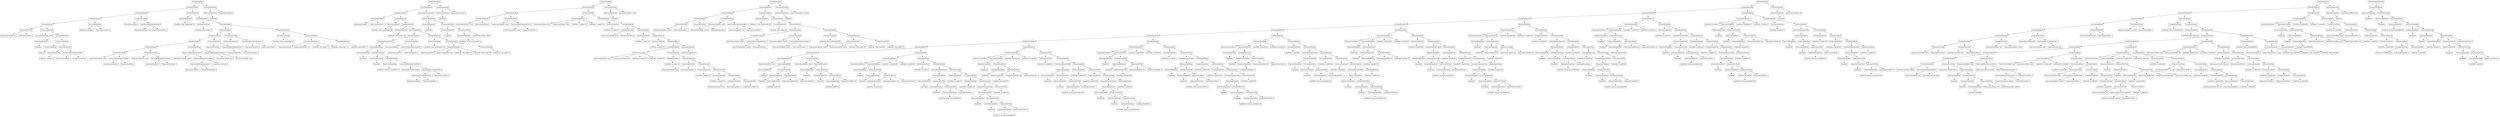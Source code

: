 digraph BinarySearch {
"0x60300013f750" [label="StatementSeqNode" shape=box]
"0x60300013f6f0" [label="StatementSeqNode" shape=box]
"0x60300013f2a0" [label="StatementSeqNode" shape=box]
"0x60300013f210" [label="StatementSeqNode" shape=box]
"0x60300013f1b0" [label="StatementSeqNode" shape=box]
"0x60300013f0c0" [label="StatementMoveNode" shape=box]
"0x604000128950" [label="ExpressionLocalNode: size" shape=box]
"0x60300013f0c0" -> "0x604000128950"
"0x604000128910" [label="ExpressionLocalNode: sz" shape=box]
"0x60300013f0c0" -> "0x604000128910"
"0x60300013f1b0" -> "0x60300013f0c0"
"0x60300013f180" [label="StatementMoveNode" shape=box]
"0x604000128a90" [label="ExpressionLocalNode: number" shape=box]
"0x60300013f180" -> "0x604000128a90"
"0x60300013f150" [label="ExpressionESeqNode" shape=box]
"0x6020000a9890" [label="ExpressionTempNode" shape=box]
"0x6040001289d0" [label="TempNode" shape=box]
"0x6020000a9890" -> "0x6040001289d0"
"0x60300013f150" -> "0x6020000a9890"
"0x60300013f120" [label="StatementMoveNode" shape=box]
"0x6020000a98b0" [label="ExpressionTempNode" shape=box]
"0x604000128a50" [label="TempNode" shape=box]
"0x6020000a98b0" -> "0x604000128a50"
"0x60300013f120" -> "0x6020000a98b0"
"0x604000128a10" [label="ExpressionCallNode" shape=box]
"0x6020000a9830" [label="ExpressionNameNode" shape=box]
"0x604000128190" [label="LabelNode: new[]@1712" shape=box]
"0x6020000a9830" -> "0x604000128190"
"0x604000128a10" -> "0x6020000a9830"
"0x60300013f0f0" [label="ExpressionBinaryOperationNode: 2" shape=box]
"0x604000128990" [label="ExpressionLocalNode: sz" shape=box]
"0x60300013f0f0" -> "0x604000128990"
"0x6020000a9850" [label="ExpressionConstNode: 1" shape=box]
"0x60300013f0f0" -> "0x6020000a9850"
"0x604000128a10" -> "0x60300013f0f0"
"0x60300013f120" -> "0x604000128a10"
"0x60300013f150" -> "0x60300013f120"
"0x60300013f180" -> "0x60300013f150"
"0x60300013f1b0" -> "0x60300013f180"
"0x60300013f210" -> "0x60300013f1b0"
"0x60300013f1e0" [label="StatementMoveNode" shape=box]
"0x604000128ad0" [label="ExpressionLocalNode: j" shape=box]
"0x60300013f1e0" -> "0x604000128ad0"
"0x6020000a98d0" [label="ExpressionConstNode: 1" shape=box]
"0x60300013f1e0" -> "0x6020000a98d0"
"0x60300013f210" -> "0x60300013f1e0"
"0x60300013f2a0" -> "0x60300013f210"
"0x60300013f270" [label="StatementMoveNode" shape=box]
"0x604000128b50" [label="ExpressionLocalNode: k" shape=box]
"0x60300013f270" -> "0x604000128b50"
"0x60300013f240" [label="ExpressionBinaryOperationNode: 0" shape=box]
"0x604000128b10" [label="ExpressionLocalNode: size" shape=box]
"0x60300013f240" -> "0x604000128b10"
"0x6020000a98f0" [label="ExpressionConstNode: 1" shape=box]
"0x60300013f240" -> "0x6020000a98f0"
"0x60300013f270" -> "0x60300013f240"
"0x60300013f2a0" -> "0x60300013f270"
"0x60300013f6f0" -> "0x60300013f2a0"
"0x60300013f6c0" [label="StatementSeqNode" shape=box]
"0x6020000a9910" [label="StatementJumpNode" shape=box]
"0x6040001286d0" [label="LabelNode: while_conditional@1713" shape=box]
"0x6020000a9910" -> "0x6040001286d0"
"0x60300013f6c0" -> "0x6020000a9910"
"0x60300013f690" [label="StatementSeqNode" shape=box]
"0x6020000a9930" [label="StatementLabelNode" shape=box]
"0x604000128810" [label="LabelNode: while_true@1714" shape=box]
"0x6020000a9930" -> "0x604000128810"
"0x60300013f690" -> "0x6020000a9930"
"0x60300013f660" [label="StatementSeqNode" shape=box]
"0x60300013f5d0" [label="StatementSeqNode" shape=box]
"0x60300013f540" [label="StatementSeqNode" shape=box]
"0x60300013f4b0" [label="StatementSeqNode" shape=box]
"0x60300013f390" [label="StatementSeqNode" shape=box]
"0x60300013f300" [label="StatementMoveNode" shape=box]
"0x604000128bd0" [label="ExpressionLocalNode: aux01" shape=box]
"0x60300013f300" -> "0x604000128bd0"
"0x60300013f2d0" [label="ExpressionBinaryOperationNode: 2" shape=box]
"0x6020000a9950" [label="ExpressionConstNode: 2" shape=box]
"0x60300013f2d0" -> "0x6020000a9950"
"0x604000128b90" [label="ExpressionLocalNode: j" shape=box]
"0x60300013f2d0" -> "0x604000128b90"
"0x60300013f300" -> "0x60300013f2d0"
"0x60300013f390" -> "0x60300013f300"
"0x60300013f360" [label="StatementMoveNode" shape=box]
"0x604000128c50" [label="ExpressionLocalNode: aux02" shape=box]
"0x60300013f360" -> "0x604000128c50"
"0x60300013f330" [label="ExpressionBinaryOperationNode: 1" shape=box]
"0x604000128c10" [label="ExpressionLocalNode: k" shape=box]
"0x60300013f330" -> "0x604000128c10"
"0x6020000a9970" [label="ExpressionConstNode: 3" shape=box]
"0x60300013f330" -> "0x6020000a9970"
"0x60300013f360" -> "0x60300013f330"
"0x60300013f390" -> "0x60300013f360"
"0x60300013f4b0" -> "0x60300013f390"
"0x60300013f480" [label="StatementMoveNode" shape=box]
"0x60300013f450" [label="ExpressionBinaryOperationNode: 0" shape=box]
"0x604000128d10" [label="ExpressionLocalNode: number" shape=box]
"0x60300013f450" -> "0x604000128d10"
"0x60300013f420" [label="ExpressionBinaryOperationNode: 0" shape=box]
"0x60300013f3f0" [label="ExpressionBinaryOperationNode: 2" shape=box]
"0x604000128d50" [label="ExpressionLocalNode: j" shape=box]
"0x60300013f3f0" -> "0x604000128d50"
"0x6020000a9990" [label="ExpressionConstNode: 8" shape=box]
"0x60300013f3f0" -> "0x6020000a9990"
"0x60300013f420" -> "0x60300013f3f0"
"0x6020000a99b0" [label="ExpressionConstNode: 8" shape=box]
"0x60300013f420" -> "0x6020000a99b0"
"0x60300013f450" -> "0x60300013f420"
"0x60300013f480" -> "0x60300013f450"
"0x60300013f3c0" [label="ExpressionBinaryOperationNode: 0" shape=box]
"0x604000128c90" [label="ExpressionLocalNode: aux01" shape=box]
"0x60300013f3c0" -> "0x604000128c90"
"0x604000128cd0" [label="ExpressionLocalNode: aux02" shape=box]
"0x60300013f3c0" -> "0x604000128cd0"
"0x60300013f480" -> "0x60300013f3c0"
"0x60300013f4b0" -> "0x60300013f480"
"0x60300013f540" -> "0x60300013f4b0"
"0x60300013f510" [label="StatementMoveNode" shape=box]
"0x604000128dd0" [label="ExpressionLocalNode: j" shape=box]
"0x60300013f510" -> "0x604000128dd0"
"0x60300013f4e0" [label="ExpressionBinaryOperationNode: 0" shape=box]
"0x604000128d90" [label="ExpressionLocalNode: j" shape=box]
"0x60300013f4e0" -> "0x604000128d90"
"0x6020000a99d0" [label="ExpressionConstNode: 1" shape=box]
"0x60300013f4e0" -> "0x6020000a99d0"
"0x60300013f510" -> "0x60300013f4e0"
"0x60300013f540" -> "0x60300013f510"
"0x60300013f5d0" -> "0x60300013f540"
"0x60300013f5a0" [label="StatementMoveNode" shape=box]
"0x604000128e50" [label="ExpressionLocalNode: k" shape=box]
"0x60300013f5a0" -> "0x604000128e50"
"0x60300013f570" [label="ExpressionBinaryOperationNode: 1" shape=box]
"0x604000128e10" [label="ExpressionLocalNode: k" shape=box]
"0x60300013f570" -> "0x604000128e10"
"0x6020000a99f0" [label="ExpressionConstNode: 1" shape=box]
"0x60300013f570" -> "0x6020000a99f0"
"0x60300013f5a0" -> "0x60300013f570"
"0x60300013f5d0" -> "0x60300013f5a0"
"0x60300013f660" -> "0x60300013f5d0"
"0x60300013f630" [label="StatementSeqNode" shape=box]
"0x6020000a9a10" [label="StatementLabelNode" shape=box]
"0x6040001287d0" [label="LabelNode: while_conditional@1713" shape=box]
"0x6020000a9a10" -> "0x6040001287d0"
"0x60300013f630" -> "0x6020000a9a10"
"0x60300013f600" [label="StatementSeqNode" shape=box]
"0x604000128f10" [label="StatementCJumpNode: 2" shape=box]
"0x604000128e90" [label="ExpressionLocalNode: j" shape=box]
"0x604000128f10" -> "0x604000128e90"
"0x604000128ed0" [label="ExpressionLocalNode: size" shape=box]
"0x604000128f10" -> "0x604000128ed0"
"0x604000128790" [label="LabelNode: while_end@1715" shape=box]
"0x604000128f10" -> "0x604000128790"
"0x604000128750" [label="LabelNode: while_true@1714" shape=box]
"0x604000128f10" -> "0x604000128750"
"0x60300013f600" -> "0x604000128f10"
"0x6020000a9a30" [label="StatementLabelNode" shape=box]
"0x604000128850" [label="LabelNode: while_end@1715" shape=box]
"0x6020000a9a30" -> "0x604000128850"
"0x60300013f600" -> "0x6020000a9a30"
"0x60300013f630" -> "0x60300013f600"
"0x60300013f660" -> "0x60300013f630"
"0x60300013f690" -> "0x60300013f660"
"0x60300013f6c0" -> "0x60300013f690"
"0x60300013f6f0" -> "0x60300013f6c0"
"0x60300013f750" -> "0x60300013f6f0"
"0x60300013f720" [label="StatementMoveNode" shape=box]
"0x6020000a9a70" [label="ExpressionTempNode" shape=box]
"0x6040001288d0" [label="TempNode" shape=box]
"0x6020000a9a70" -> "0x6040001288d0"
"0x60300013f720" -> "0x6020000a9a70"
"0x6020000a9a50" [label="ExpressionConstNode: 0" shape=box]
"0x60300013f720" -> "0x6020000a9a50"
"0x60300013f750" -> "0x60300013f720"
"0x60300013fb10" [label="StatementSeqNode" shape=box]
"0x60300013fab0" [label="StatementSeqNode" shape=box]
"0x60300013fa20" [label="StatementSeqNode" shape=box]
"0x60300013f780" [label="StatementMoveNode" shape=box]
"0x604000128f50" [label="ExpressionLocalNode: j" shape=box]
"0x60300013f780" -> "0x604000128f50"
"0x6020000a9a90" [label="ExpressionConstNode: 1" shape=box]
"0x60300013f780" -> "0x6020000a9a90"
"0x60300013fa20" -> "0x60300013f780"
"0x60300013f9f0" [label="StatementSeqNode" shape=box]
"0x6020000a9ab0" [label="StatementJumpNode" shape=box]
"0x604000127e10" [label="LabelNode: while_conditional@1708" shape=box]
"0x6020000a9ab0" -> "0x604000127e10"
"0x60300013f9f0" -> "0x6020000a9ab0"
"0x60300013f9c0" [label="StatementSeqNode" shape=box]
"0x6020000a9ad0" [label="StatementLabelNode" shape=box]
"0x604000127f50" [label="LabelNode: while_true@1709" shape=box]
"0x6020000a9ad0" -> "0x604000127f50"
"0x60300013f9c0" -> "0x6020000a9ad0"
"0x60300013f990" [label="StatementSeqNode" shape=box]
"0x60300013f900" [label="StatementSeqNode" shape=box]
"0x6020000a9bb0" [label="StatementExpressionNode" shape=box]
"0x60300013f870" [label="ExpressionESeqNode" shape=box]
"0x6020000a9b70" [label="ExpressionTempNode" shape=box]
"0x604000129010" [label="TempNode" shape=box]
"0x6020000a9b70" -> "0x604000129010"
"0x60300013f870" -> "0x6020000a9b70"
"0x60300013f840" [label="StatementMoveNode" shape=box]
"0x6020000a9b90" [label="ExpressionTempNode" shape=box]
"0x604000129090" [label="TempNode" shape=box]
"0x6020000a9b90" -> "0x604000129090"
"0x60300013f840" -> "0x6020000a9b90"
"0x604000129050" [label="ExpressionCallNode" shape=box]
"0x6020000a9af0" [label="ExpressionNameNode" shape=box]
"0x604000127cd0" [label="LabelNode: System.out.println@1707" shape=box]
"0x6020000a9af0" -> "0x604000127cd0"
"0x604000129050" -> "0x6020000a9af0"
"0x60300013f810" [label="ExpressionBinaryOperationNode: 0" shape=box]
"0x604000128f90" [label="ExpressionLocalNode: number" shape=box]
"0x60300013f810" -> "0x604000128f90"
"0x60300013f7e0" [label="ExpressionBinaryOperationNode: 0" shape=box]
"0x60300013f7b0" [label="ExpressionBinaryOperationNode: 2" shape=box]
"0x604000128fd0" [label="ExpressionLocalNode: j" shape=box]
"0x60300013f7b0" -> "0x604000128fd0"
"0x6020000a9b10" [label="ExpressionConstNode: 8" shape=box]
"0x60300013f7b0" -> "0x6020000a9b10"
"0x60300013f7e0" -> "0x60300013f7b0"
"0x6020000a9b30" [label="ExpressionConstNode: 8" shape=box]
"0x60300013f7e0" -> "0x6020000a9b30"
"0x60300013f810" -> "0x60300013f7e0"
"0x604000129050" -> "0x60300013f810"
"0x60300013f840" -> "0x604000129050"
"0x60300013f870" -> "0x60300013f840"
"0x6020000a9bb0" -> "0x60300013f870"
"0x60300013f900" -> "0x6020000a9bb0"
"0x60300013f8d0" [label="StatementMoveNode" shape=box]
"0x604000129110" [label="ExpressionLocalNode: j" shape=box]
"0x60300013f8d0" -> "0x604000129110"
"0x60300013f8a0" [label="ExpressionBinaryOperationNode: 0" shape=box]
"0x6040001290d0" [label="ExpressionLocalNode: j" shape=box]
"0x60300013f8a0" -> "0x6040001290d0"
"0x6020000a9bd0" [label="ExpressionConstNode: 1" shape=box]
"0x60300013f8a0" -> "0x6020000a9bd0"
"0x60300013f8d0" -> "0x60300013f8a0"
"0x60300013f900" -> "0x60300013f8d0"
"0x60300013f990" -> "0x60300013f900"
"0x60300013f960" [label="StatementSeqNode" shape=box]
"0x6020000a9bf0" [label="StatementLabelNode" shape=box]
"0x604000127f10" [label="LabelNode: while_conditional@1708" shape=box]
"0x6020000a9bf0" -> "0x604000127f10"
"0x60300013f960" -> "0x6020000a9bf0"
"0x60300013f930" [label="StatementSeqNode" shape=box]
"0x6040001291d0" [label="StatementCJumpNode: 2" shape=box]
"0x604000129150" [label="ExpressionLocalNode: j" shape=box]
"0x6040001291d0" -> "0x604000129150"
"0x604000129190" [label="ExpressionLocalNode: size" shape=box]
"0x6040001291d0" -> "0x604000129190"
"0x604000127ed0" [label="LabelNode: while_end@1710" shape=box]
"0x6040001291d0" -> "0x604000127ed0"
"0x604000127e90" [label="LabelNode: while_true@1709" shape=box]
"0x6040001291d0" -> "0x604000127e90"
"0x60300013f930" -> "0x6040001291d0"
"0x6020000a9c10" [label="StatementLabelNode" shape=box]
"0x604000127f90" [label="LabelNode: while_end@1710" shape=box]
"0x6020000a9c10" -> "0x604000127f90"
"0x60300013f930" -> "0x6020000a9c10"
"0x60300013f960" -> "0x60300013f930"
"0x60300013f990" -> "0x60300013f960"
"0x60300013f9c0" -> "0x60300013f990"
"0x60300013f9f0" -> "0x60300013f9c0"
"0x60300013fa20" -> "0x60300013f9f0"
"0x60300013fab0" -> "0x60300013fa20"
"0x6020000a9cd0" [label="StatementExpressionNode" shape=box]
"0x60300013fa80" [label="ExpressionESeqNode" shape=box]
"0x6020000a9c90" [label="ExpressionTempNode" shape=box]
"0x604000129210" [label="TempNode" shape=box]
"0x6020000a9c90" -> "0x604000129210"
"0x60300013fa80" -> "0x6020000a9c90"
"0x60300013fa50" [label="StatementMoveNode" shape=box]
"0x6020000a9cb0" [label="ExpressionTempNode" shape=box]
"0x604000129290" [label="TempNode" shape=box]
"0x6020000a9cb0" -> "0x604000129290"
"0x60300013fa50" -> "0x6020000a9cb0"
"0x604000129250" [label="ExpressionCallNode" shape=box]
"0x6020000a9c30" [label="ExpressionNameNode" shape=box]
"0x604000128010" [label="LabelNode: System.out.println@1711" shape=box]
"0x6020000a9c30" -> "0x604000128010"
"0x604000129250" -> "0x6020000a9c30"
"0x6020000a9c50" [label="ExpressionConstNode: 99999" shape=box]
"0x604000129250" -> "0x6020000a9c50"
"0x60300013fa50" -> "0x604000129250"
"0x60300013fa80" -> "0x60300013fa50"
"0x6020000a9cd0" -> "0x60300013fa80"
"0x60300013fab0" -> "0x6020000a9cd0"
"0x60300013fb10" -> "0x60300013fab0"
"0x60300013fae0" [label="StatementMoveNode" shape=box]
"0x6020000a9d10" [label="ExpressionTempNode" shape=box]
"0x6040001280d0" [label="TempNode" shape=box]
"0x6020000a9d10" -> "0x6040001280d0"
"0x60300013fae0" -> "0x6020000a9d10"
"0x6020000a9cf0" [label="ExpressionConstNode: 0" shape=box]
"0x60300013fae0" -> "0x6020000a9cf0"
"0x60300013fb10" -> "0x60300013fae0"
"0x60300013ff30" [label="StatementSeqNode" shape=box]
"0x60300013fed0" [label="StatementSeqNode" shape=box]
"0x60300013fbd0" [label="StatementSeqNode" shape=box]
"0x60300013fb40" [label="StatementMoveNode" shape=box]
"0x6040001292d0" [label="ExpressionLocalNode: retval" shape=box]
"0x60300013fb40" -> "0x6040001292d0"
"0x6020000a9d30" [label="ExpressionConstNode: 0" shape=box]
"0x60300013fb40" -> "0x6020000a9d30"
"0x60300013fbd0" -> "0x60300013fb40"
"0x60300013fba0" [label="StatementMoveNode" shape=box]
"0x604000129350" [label="ExpressionLocalNode: aux02" shape=box]
"0x60300013fba0" -> "0x604000129350"
"0x60300013fb70" [label="ExpressionBinaryOperationNode: 0" shape=box]
"0x604000129310" [label="ExpressionLocalNode: num2" shape=box]
"0x60300013fb70" -> "0x604000129310"
"0x6020000a9d50" [label="ExpressionConstNode: 1" shape=box]
"0x60300013fb70" -> "0x6020000a9d50"
"0x60300013fba0" -> "0x60300013fb70"
"0x60300013fbd0" -> "0x60300013fba0"
"0x60300013fed0" -> "0x60300013fbd0"
"0x60300013fea0" [label="StatementSeqNode" shape=box]
"0x604000129410" [label="StatementCJumpNode: 2" shape=box]
"0x604000129390" [label="ExpressionLocalNode: num1" shape=box]
"0x604000129410" -> "0x604000129390"
"0x6040001293d0" [label="ExpressionLocalNode: num2" shape=box]
"0x604000129410" -> "0x6040001293d0"
"0x604000127990" [label="LabelNode: if_false@1705" shape=box]
"0x604000129410" -> "0x604000127990"
"0x604000127950" [label="LabelNode: if_true@1704" shape=box]
"0x604000129410" -> "0x604000127950"
"0x60300013fea0" -> "0x604000129410"
"0x60300013fe70" [label="StatementSeqNode" shape=box]
"0x6020000a9d70" [label="StatementLabelNode" shape=box]
"0x604000127a10" [label="LabelNode: if_true@1704" shape=box]
"0x6020000a9d70" -> "0x604000127a10"
"0x60300013fe70" -> "0x6020000a9d70"
"0x60300013fe40" [label="StatementSeqNode" shape=box]
"0x60300013fc00" [label="StatementMoveNode" shape=box]
"0x604000129450" [label="ExpressionLocalNode: retval" shape=box]
"0x60300013fc00" -> "0x604000129450"
"0x6020000a9d90" [label="ExpressionConstNode: 0" shape=box]
"0x60300013fc00" -> "0x6020000a9d90"
"0x60300013fe40" -> "0x60300013fc00"
"0x60300013fe10" [label="StatementSeqNode" shape=box]
"0x6020000a9db0" [label="StatementJumpNode" shape=box]
"0x6040001279d0" [label="LabelNode: if_end@1706" shape=box]
"0x6020000a9db0" -> "0x6040001279d0"
"0x60300013fe10" -> "0x6020000a9db0"
"0x60300013fde0" [label="StatementSeqNode" shape=box]
"0x6020000a9dd0" [label="StatementLabelNode" shape=box]
"0x604000127a50" [label="LabelNode: if_false@1705" shape=box]
"0x6020000a9dd0" -> "0x604000127a50"
"0x60300013fde0" -> "0x6020000a9dd0"
"0x60300013fdb0" [label="StatementSeqNode" shape=box]
"0x60300013fd80" [label="StatementSeqNode" shape=box]
"0x604000129510" [label="StatementCJumpNode: 2" shape=box]
"0x604000129490" [label="ExpressionLocalNode: num1" shape=box]
"0x604000129510" -> "0x604000129490"
"0x6040001294d0" [label="ExpressionLocalNode: aux02" shape=box]
"0x604000129510" -> "0x6040001294d0"
"0x604000127790" [label="LabelNode: if_true@1701" shape=box]
"0x604000129510" -> "0x604000127790"
"0x6040001277d0" [label="LabelNode: if_false@1702" shape=box]
"0x604000129510" -> "0x6040001277d0"
"0x60300013fd80" -> "0x604000129510"
"0x60300013fd50" [label="StatementSeqNode" shape=box]
"0x6020000a9df0" [label="StatementLabelNode" shape=box]
"0x604000127850" [label="LabelNode: if_true@1701" shape=box]
"0x6020000a9df0" -> "0x604000127850"
"0x60300013fd50" -> "0x6020000a9df0"
"0x60300013fd20" [label="StatementSeqNode" shape=box]
"0x60300013fc30" [label="StatementMoveNode" shape=box]
"0x604000129550" [label="ExpressionLocalNode: retval" shape=box]
"0x60300013fc30" -> "0x604000129550"
"0x6020000a9e10" [label="ExpressionConstNode: 0" shape=box]
"0x60300013fc30" -> "0x6020000a9e10"
"0x60300013fd20" -> "0x60300013fc30"
"0x60300013fcf0" [label="StatementSeqNode" shape=box]
"0x6020000a9e30" [label="StatementJumpNode" shape=box]
"0x604000127810" [label="LabelNode: if_end@1703" shape=box]
"0x6020000a9e30" -> "0x604000127810"
"0x60300013fcf0" -> "0x6020000a9e30"
"0x60300013fcc0" [label="StatementSeqNode" shape=box]
"0x6020000a9e50" [label="StatementLabelNode" shape=box]
"0x604000127890" [label="LabelNode: if_false@1702" shape=box]
"0x6020000a9e50" -> "0x604000127890"
"0x60300013fcc0" -> "0x6020000a9e50"
"0x60300013fc90" [label="StatementSeqNode" shape=box]
"0x60300013fc60" [label="StatementMoveNode" shape=box]
"0x604000129590" [label="ExpressionLocalNode: retval" shape=box]
"0x60300013fc60" -> "0x604000129590"
"0x6020000a9e70" [label="ExpressionConstNode: 1" shape=box]
"0x60300013fc60" -> "0x6020000a9e70"
"0x60300013fc90" -> "0x60300013fc60"
"0x6020000a9e90" [label="StatementLabelNode" shape=box]
"0x6040001278d0" [label="LabelNode: if_end@1703" shape=box]
"0x6020000a9e90" -> "0x6040001278d0"
"0x60300013fc90" -> "0x6020000a9e90"
"0x60300013fcc0" -> "0x60300013fc90"
"0x60300013fcf0" -> "0x60300013fcc0"
"0x60300013fd20" -> "0x60300013fcf0"
"0x60300013fd50" -> "0x60300013fd20"
"0x60300013fd80" -> "0x60300013fd50"
"0x60300013fdb0" -> "0x60300013fd80"
"0x6020000a9eb0" [label="StatementLabelNode" shape=box]
"0x604000127a90" [label="LabelNode: if_end@1706" shape=box]
"0x6020000a9eb0" -> "0x604000127a90"
"0x60300013fdb0" -> "0x6020000a9eb0"
"0x60300013fde0" -> "0x60300013fdb0"
"0x60300013fe10" -> "0x60300013fde0"
"0x60300013fe40" -> "0x60300013fe10"
"0x60300013fe70" -> "0x60300013fe40"
"0x60300013fea0" -> "0x60300013fe70"
"0x60300013fed0" -> "0x60300013fea0"
"0x60300013ff30" -> "0x60300013fed0"
"0x60300013ff00" [label="StatementMoveNode" shape=box]
"0x6020000a9ed0" [label="ExpressionTempNode" shape=box]
"0x604000127b50" [label="TempNode" shape=box]
"0x6020000a9ed0" -> "0x604000127b50"
"0x60300013ff00" -> "0x6020000a9ed0"
"0x6040001295d0" [label="ExpressionLocalNode: retval" shape=box]
"0x60300013ff00" -> "0x6040001295d0"
"0x60300013ff30" -> "0x60300013ff00"
"0x60300012f2e0" [label="StatementSeqNode" shape=box]
"0x60300012f280" [label="StatementSeqNode" shape=box]
"0x60300012f070" [label="StatementSeqNode" shape=box]
"0x60300013ffc0" [label="StatementSeqNode" shape=box]
"0x60300013ff60" [label="StatementMoveNode" shape=box]
"0x604000129610" [label="ExpressionLocalNode: count01" shape=box]
"0x60300013ff60" -> "0x604000129610"
"0x6020000a9ef0" [label="ExpressionConstNode: 0" shape=box]
"0x60300013ff60" -> "0x6020000a9ef0"
"0x60300013ffc0" -> "0x60300013ff60"
"0x60300013ff90" [label="StatementMoveNode" shape=box]
"0x604000129650" [label="ExpressionLocalNode: count02" shape=box]
"0x60300013ff90" -> "0x604000129650"
"0x6020000a9f10" [label="ExpressionConstNode: 0" shape=box]
"0x60300013ff90" -> "0x6020000a9f10"
"0x60300013ffc0" -> "0x60300013ff90"
"0x60300012f070" -> "0x60300013ffc0"
"0x60300012f040" [label="StatementMoveNode" shape=box]
"0x6040001296d0" [label="ExpressionLocalNode: aux03" shape=box]
"0x60300012f040" -> "0x6040001296d0"
"0x60300012f010" [label="ExpressionBinaryOperationNode: 1" shape=box]
"0x604000129690" [label="ExpressionLocalNode: num" shape=box]
"0x60300012f010" -> "0x604000129690"
"0x6020000a9f30" [label="ExpressionConstNode: 1" shape=box]
"0x60300012f010" -> "0x6020000a9f30"
"0x60300012f040" -> "0x60300012f010"
"0x60300012f070" -> "0x60300012f040"
"0x60300012f280" -> "0x60300012f070"
"0x60300012f250" [label="StatementSeqNode" shape=box]
"0x6020000a9f50" [label="StatementJumpNode" shape=box]
"0x604000127290" [label="LabelNode: while_conditional@1698" shape=box]
"0x6020000a9f50" -> "0x604000127290"
"0x60300012f250" -> "0x6020000a9f50"
"0x60300012f220" [label="StatementSeqNode" shape=box]
"0x6020000a9f70" [label="StatementLabelNode" shape=box]
"0x6040001273d0" [label="LabelNode: while_true@1699" shape=box]
"0x6020000a9f70" -> "0x6040001273d0"
"0x60300012f220" -> "0x6020000a9f70"
"0x60300012f1f0" [label="StatementSeqNode" shape=box]
"0x60300012f160" [label="StatementSeqNode" shape=box]
"0x60300012f0d0" [label="StatementMoveNode" shape=box]
"0x604000129750" [label="ExpressionLocalNode: count01" shape=box]
"0x60300012f0d0" -> "0x604000129750"
"0x60300012f0a0" [label="ExpressionBinaryOperationNode: 0" shape=box]
"0x604000129710" [label="ExpressionLocalNode: count01" shape=box]
"0x60300012f0a0" -> "0x604000129710"
"0x6020000a9f90" [label="ExpressionConstNode: 1" shape=box]
"0x60300012f0a0" -> "0x6020000a9f90"
"0x60300012f0d0" -> "0x60300012f0a0"
"0x60300012f160" -> "0x60300012f0d0"
"0x60300012f130" [label="StatementMoveNode" shape=box]
"0x6040001297d0" [label="ExpressionLocalNode: count02" shape=box]
"0x60300012f130" -> "0x6040001297d0"
"0x60300012f100" [label="ExpressionBinaryOperationNode: 0" shape=box]
"0x604000129790" [label="ExpressionLocalNode: count02" shape=box]
"0x60300012f100" -> "0x604000129790"
"0x6020000a9fb0" [label="ExpressionConstNode: 2" shape=box]
"0x60300012f100" -> "0x6020000a9fb0"
"0x60300012f130" -> "0x60300012f100"
"0x60300012f160" -> "0x60300012f130"
"0x60300012f1f0" -> "0x60300012f160"
"0x60300012f1c0" [label="StatementSeqNode" shape=box]
"0x6020000a9fd0" [label="StatementLabelNode" shape=box]
"0x604000127390" [label="LabelNode: while_conditional@1698" shape=box]
"0x6020000a9fd0" -> "0x604000127390"
"0x60300012f1c0" -> "0x6020000a9fd0"
"0x60300012f190" [label="StatementSeqNode" shape=box]
"0x604000129890" [label="StatementCJumpNode: 2" shape=box]
"0x604000129810" [label="ExpressionLocalNode: count02" shape=box]
"0x604000129890" -> "0x604000129810"
"0x604000129850" [label="ExpressionLocalNode: aux03" shape=box]
"0x604000129890" -> "0x604000129850"
"0x604000127350" [label="LabelNode: while_end@1700" shape=box]
"0x604000129890" -> "0x604000127350"
"0x604000127310" [label="LabelNode: while_true@1699" shape=box]
"0x604000129890" -> "0x604000127310"
"0x60300012f190" -> "0x604000129890"
"0x6020000a9ff0" [label="StatementLabelNode" shape=box]
"0x604000127410" [label="LabelNode: while_end@1700" shape=box]
"0x6020000a9ff0" -> "0x604000127410"
"0x60300012f190" -> "0x6020000a9ff0"
"0x60300012f1c0" -> "0x60300012f190"
"0x60300012f1f0" -> "0x60300012f1c0"
"0x60300012f220" -> "0x60300012f1f0"
"0x60300012f250" -> "0x60300012f220"
"0x60300012f280" -> "0x60300012f250"
"0x60300012f2e0" -> "0x60300012f280"
"0x60300012f2b0" [label="StatementMoveNode" shape=box]
"0x6020000aa010" [label="ExpressionTempNode" shape=box]
"0x6040001274d0" [label="TempNode" shape=box]
"0x6020000aa010" -> "0x6040001274d0"
"0x60300012f2b0" -> "0x6020000aa010"
"0x6040001298d0" [label="ExpressionLocalNode: count01" shape=box]
"0x60300012f2b0" -> "0x6040001298d0"
"0x60300012f2e0" -> "0x60300012f2b0"
"0x603000140fe0" [label="StatementSeqNode" shape=box]
"0x603000140f80" [label="StatementSeqNode" shape=box]
"0x603000140d10" [label="StatementSeqNode" shape=box]
"0x603000140aa0" [label="StatementSeqNode" shape=box]
"0x603000140830" [label="StatementSeqNode" shape=box]
"0x6030001405c0" [label="StatementSeqNode" shape=box]
"0x603000140350" [label="StatementSeqNode" shape=box]
"0x6030001400e0" [label="StatementSeqNode" shape=box]
"0x60300012f6a0" [label="StatementSeqNode" shape=box]
"0x60300012f430" [label="StatementSeqNode" shape=box]
"0x60300012f370" [label="StatementMoveNode" shape=box]
"0x604000129a50" [label="ExpressionLocalNode: aux01" shape=box]
"0x60300012f370" -> "0x604000129a50"
"0x60300012f340" [label="ExpressionESeqNode" shape=box]
"0x6020000aa090" [label="ExpressionTempNode" shape=box]
"0x604000129990" [label="TempNode" shape=box]
"0x6020000aa090" -> "0x604000129990"
"0x60300012f340" -> "0x6020000aa090"
"0x60300012f310" [label="StatementMoveNode" shape=box]
"0x6020000aa0b0" [label="ExpressionTempNode" shape=box]
"0x604000129a10" [label="TempNode" shape=box]
"0x6020000aa0b0" -> "0x604000129a10"
"0x60300012f310" -> "0x6020000aa0b0"
"0x6040001299d0" [label="ExpressionCallNode" shape=box]
"0x6020000aa030" [label="ExpressionNameNode" shape=box]
"0x604000123910" [label="LabelNode: Init@1630" shape=box]
"0x6020000aa030" -> "0x604000123910"
"0x6040001299d0" -> "0x6020000aa030"
"0x604000129910" [label="ExpressionLocalNode: this" shape=box]
"0x6040001299d0" -> "0x604000129910"
"0x604000129950" [label="ExpressionLocalNode: sz" shape=box]
"0x6040001299d0" -> "0x604000129950"
"0x60300012f310" -> "0x6040001299d0"
"0x60300012f340" -> "0x60300012f310"
"0x60300012f370" -> "0x60300012f340"
"0x60300012f430" -> "0x60300012f370"
"0x60300012f400" [label="StatementMoveNode" shape=box]
"0x604000129b90" [label="ExpressionLocalNode: aux02" shape=box]
"0x60300012f400" -> "0x604000129b90"
"0x60300012f3d0" [label="ExpressionESeqNode" shape=box]
"0x6020000aa110" [label="ExpressionTempNode" shape=box]
"0x604000129ad0" [label="TempNode" shape=box]
"0x6020000aa110" -> "0x604000129ad0"
"0x60300012f3d0" -> "0x6020000aa110"
"0x60300012f3a0" [label="StatementMoveNode" shape=box]
"0x6020000aa130" [label="ExpressionTempNode" shape=box]
"0x604000129b50" [label="TempNode" shape=box]
"0x6020000aa130" -> "0x604000129b50"
"0x60300012f3a0" -> "0x6020000aa130"
"0x604000129b10" [label="ExpressionCallNode" shape=box]
"0x6020000aa0d0" [label="ExpressionNameNode" shape=box]
"0x604000123a50" [label="LabelNode: Print@1631" shape=box]
"0x6020000aa0d0" -> "0x604000123a50"
"0x604000129b10" -> "0x6020000aa0d0"
"0x604000129a90" [label="ExpressionLocalNode: this" shape=box]
"0x604000129b10" -> "0x604000129a90"
"0x60300012f3a0" -> "0x604000129b10"
"0x60300012f3d0" -> "0x60300012f3a0"
"0x60300012f400" -> "0x60300012f3d0"
"0x60300012f430" -> "0x60300012f400"
"0x60300012f6a0" -> "0x60300012f430"
"0x60300012f670" [label="StatementSeqNode" shape=box]
"0x604000129cd0" [label="StatementCJumpNode: 1" shape=box]
"0x6020000aa150" [label="ExpressionConstNode: 0" shape=box]
"0x604000129cd0" -> "0x6020000aa150"
"0x60300012f490" [label="ExpressionESeqNode" shape=box]
"0x6020000aa1f0" [label="ExpressionTempNode" shape=box]
"0x604000129c10" [label="TempNode" shape=box]
"0x6020000aa1f0" -> "0x604000129c10"
"0x60300012f490" -> "0x6020000aa1f0"
"0x60300012f460" [label="StatementMoveNode" shape=box]
"0x6020000aa210" [label="ExpressionTempNode" shape=box]
"0x604000129c90" [label="TempNode" shape=box]
"0x6020000aa210" -> "0x604000129c90"
"0x60300012f460" -> "0x6020000aa210"
"0x604000129c50" [label="ExpressionCallNode" shape=box]
"0x6020000aa170" [label="ExpressionNameNode" shape=box]
"0x604000123b50" [label="LabelNode: Search@1632" shape=box]
"0x6020000aa170" -> "0x604000123b50"
"0x604000129c50" -> "0x6020000aa170"
"0x604000129bd0" [label="ExpressionLocalNode: this" shape=box]
"0x604000129c50" -> "0x604000129bd0"
"0x6020000aa1b0" [label="ExpressionConstNode: 8" shape=box]
"0x604000129c50" -> "0x6020000aa1b0"
"0x60300012f460" -> "0x604000129c50"
"0x60300012f490" -> "0x60300012f460"
"0x604000129cd0" -> "0x60300012f490"
"0x604000123dd0" [label="LabelNode: if_false@1636" shape=box]
"0x604000129cd0" -> "0x604000123dd0"
"0x604000123d90" [label="LabelNode: if_true@1635" shape=box]
"0x604000129cd0" -> "0x604000123d90"
"0x60300012f670" -> "0x604000129cd0"
"0x60300012f640" [label="StatementSeqNode" shape=box]
"0x6020000aa230" [label="StatementLabelNode" shape=box]
"0x604000123e50" [label="LabelNode: if_true@1635" shape=box]
"0x6020000aa230" -> "0x604000123e50"
"0x60300012f640" -> "0x6020000aa230"
"0x60300012f610" [label="StatementSeqNode" shape=box]
"0x6020000aa2f0" [label="StatementExpressionNode" shape=box]
"0x60300012f4f0" [label="ExpressionESeqNode" shape=box]
"0x6020000aa2b0" [label="ExpressionTempNode" shape=box]
"0x604000129d10" [label="TempNode" shape=box]
"0x6020000aa2b0" -> "0x604000129d10"
"0x60300012f4f0" -> "0x6020000aa2b0"
"0x60300012f4c0" [label="StatementMoveNode" shape=box]
"0x6020000aa2d0" [label="ExpressionTempNode" shape=box]
"0x604000129d90" [label="TempNode" shape=box]
"0x6020000aa2d0" -> "0x604000129d90"
"0x60300012f4c0" -> "0x6020000aa2d0"
"0x604000129d50" [label="ExpressionCallNode" shape=box]
"0x6020000aa250" [label="ExpressionNameNode" shape=box]
"0x604000123c10" [label="LabelNode: System.out.println@1633" shape=box]
"0x6020000aa250" -> "0x604000123c10"
"0x604000129d50" -> "0x6020000aa250"
"0x6020000aa270" [label="ExpressionConstNode: 1" shape=box]
"0x604000129d50" -> "0x6020000aa270"
"0x60300012f4c0" -> "0x604000129d50"
"0x60300012f4f0" -> "0x60300012f4c0"
"0x6020000aa2f0" -> "0x60300012f4f0"
"0x60300012f610" -> "0x6020000aa2f0"
"0x60300012f5e0" [label="StatementSeqNode" shape=box]
"0x6020000aa310" [label="StatementJumpNode" shape=box]
"0x604000123e10" [label="LabelNode: if_end@1637" shape=box]
"0x6020000aa310" -> "0x604000123e10"
"0x60300012f5e0" -> "0x6020000aa310"
"0x60300012f5b0" [label="StatementSeqNode" shape=box]
"0x6020000aa330" [label="StatementLabelNode" shape=box]
"0x604000123e90" [label="LabelNode: if_false@1636" shape=box]
"0x6020000aa330" -> "0x604000123e90"
"0x60300012f5b0" -> "0x6020000aa330"
"0x60300012f580" [label="StatementSeqNode" shape=box]
"0x6020000aa3f0" [label="StatementExpressionNode" shape=box]
"0x60300012f550" [label="ExpressionESeqNode" shape=box]
"0x6020000aa3b0" [label="ExpressionTempNode" shape=box]
"0x604000129dd0" [label="TempNode" shape=box]
"0x6020000aa3b0" -> "0x604000129dd0"
"0x60300012f550" -> "0x6020000aa3b0"
"0x60300012f520" [label="StatementMoveNode" shape=box]
"0x6020000aa3d0" [label="ExpressionTempNode" shape=box]
"0x604000129e50" [label="TempNode" shape=box]
"0x6020000aa3d0" -> "0x604000129e50"
"0x60300012f520" -> "0x6020000aa3d0"
"0x604000129e10" [label="ExpressionCallNode" shape=box]
"0x6020000aa350" [label="ExpressionNameNode" shape=box]
"0x604000123cd0" [label="LabelNode: System.out.println@1634" shape=box]
"0x6020000aa350" -> "0x604000123cd0"
"0x604000129e10" -> "0x6020000aa350"
"0x6020000aa370" [label="ExpressionConstNode: 0" shape=box]
"0x604000129e10" -> "0x6020000aa370"
"0x60300012f520" -> "0x604000129e10"
"0x60300012f550" -> "0x60300012f520"
"0x6020000aa3f0" -> "0x60300012f550"
"0x60300012f580" -> "0x6020000aa3f0"
"0x6020000aa410" [label="StatementLabelNode" shape=box]
"0x604000123ed0" [label="LabelNode: if_end@1637" shape=box]
"0x6020000aa410" -> "0x604000123ed0"
"0x60300012f580" -> "0x6020000aa410"
"0x60300012f5b0" -> "0x60300012f580"
"0x60300012f5e0" -> "0x60300012f5b0"
"0x60300012f610" -> "0x60300012f5e0"
"0x60300012f640" -> "0x60300012f610"
"0x60300012f670" -> "0x60300012f640"
"0x60300012f6a0" -> "0x60300012f670"
"0x6030001400e0" -> "0x60300012f6a0"
"0x6030001400b0" [label="StatementSeqNode" shape=box]
"0x604000129f90" [label="StatementCJumpNode: 1" shape=box]
"0x6020000aa430" [label="ExpressionConstNode: 0" shape=box]
"0x604000129f90" -> "0x6020000aa430"
"0x60300012f700" [label="ExpressionESeqNode" shape=box]
"0x6020000aa4d0" [label="ExpressionTempNode" shape=box]
"0x604000129ed0" [label="TempNode" shape=box]
"0x6020000aa4d0" -> "0x604000129ed0"
"0x60300012f700" -> "0x6020000aa4d0"
"0x60300012f6d0" [label="StatementMoveNode" shape=box]
"0x6020000aa4f0" [label="ExpressionTempNode" shape=box]
"0x604000129f50" [label="TempNode" shape=box]
"0x6020000aa4f0" -> "0x604000129f50"
"0x60300012f6d0" -> "0x6020000aa4f0"
"0x604000129f10" [label="ExpressionCallNode" shape=box]
"0x6020000aa450" [label="ExpressionNameNode" shape=box]
"0x604000123f50" [label="LabelNode: Search@1638" shape=box]
"0x6020000aa450" -> "0x604000123f50"
"0x604000129f10" -> "0x6020000aa450"
"0x604000129e90" [label="ExpressionLocalNode: this" shape=box]
"0x604000129f10" -> "0x604000129e90"
"0x6020000aa490" [label="ExpressionConstNode: 19" shape=box]
"0x604000129f10" -> "0x6020000aa490"
"0x60300012f6d0" -> "0x604000129f10"
"0x60300012f700" -> "0x60300012f6d0"
"0x604000129f90" -> "0x60300012f700"
"0x6040001241d0" [label="LabelNode: if_false@1642" shape=box]
"0x604000129f90" -> "0x6040001241d0"
"0x604000124190" [label="LabelNode: if_true@1641" shape=box]
"0x604000129f90" -> "0x604000124190"
"0x6030001400b0" -> "0x604000129f90"
"0x603000140080" [label="StatementSeqNode" shape=box]
"0x6020000aa510" [label="StatementLabelNode" shape=box]
"0x604000124250" [label="LabelNode: if_true@1641" shape=box]
"0x6020000aa510" -> "0x604000124250"
"0x603000140080" -> "0x6020000aa510"
"0x603000140050" [label="StatementSeqNode" shape=box]
"0x6020000aa5d0" [label="StatementExpressionNode" shape=box]
"0x60300012f760" [label="ExpressionESeqNode" shape=box]
"0x6020000aa590" [label="ExpressionTempNode" shape=box]
"0x604000129fd0" [label="TempNode" shape=box]
"0x6020000aa590" -> "0x604000129fd0"
"0x60300012f760" -> "0x6020000aa590"
"0x60300012f730" [label="StatementMoveNode" shape=box]
"0x6020000aa5b0" [label="ExpressionTempNode" shape=box]
"0x60400012a050" [label="TempNode" shape=box]
"0x6020000aa5b0" -> "0x60400012a050"
"0x60300012f730" -> "0x6020000aa5b0"
"0x60400012a010" [label="ExpressionCallNode" shape=box]
"0x6020000aa530" [label="ExpressionNameNode" shape=box]
"0x604000124010" [label="LabelNode: System.out.println@1639" shape=box]
"0x6020000aa530" -> "0x604000124010"
"0x60400012a010" -> "0x6020000aa530"
"0x6020000aa550" [label="ExpressionConstNode: 1" shape=box]
"0x60400012a010" -> "0x6020000aa550"
"0x60300012f730" -> "0x60400012a010"
"0x60300012f760" -> "0x60300012f730"
"0x6020000aa5d0" -> "0x60300012f760"
"0x603000140050" -> "0x6020000aa5d0"
"0x603000140020" [label="StatementSeqNode" shape=box]
"0x6020000aa5f0" [label="StatementJumpNode" shape=box]
"0x604000124210" [label="LabelNode: if_end@1643" shape=box]
"0x6020000aa5f0" -> "0x604000124210"
"0x603000140020" -> "0x6020000aa5f0"
"0x60300013fff0" [label="StatementSeqNode" shape=box]
"0x6020000aa610" [label="StatementLabelNode" shape=box]
"0x604000124290" [label="LabelNode: if_false@1642" shape=box]
"0x6020000aa610" -> "0x604000124290"
"0x60300013fff0" -> "0x6020000aa610"
"0x60300012f7f0" [label="StatementSeqNode" shape=box]
"0x6020000aa6d0" [label="StatementExpressionNode" shape=box]
"0x60300012f7c0" [label="ExpressionESeqNode" shape=box]
"0x6020000aa690" [label="ExpressionTempNode" shape=box]
"0x60400012a090" [label="TempNode" shape=box]
"0x6020000aa690" -> "0x60400012a090"
"0x60300012f7c0" -> "0x6020000aa690"
"0x60300012f790" [label="StatementMoveNode" shape=box]
"0x6020000aa6b0" [label="ExpressionTempNode" shape=box]
"0x60400012a110" [label="TempNode" shape=box]
"0x6020000aa6b0" -> "0x60400012a110"
"0x60300012f790" -> "0x6020000aa6b0"
"0x60400012a0d0" [label="ExpressionCallNode" shape=box]
"0x6020000aa630" [label="ExpressionNameNode" shape=box]
"0x6040001240d0" [label="LabelNode: System.out.println@1640" shape=box]
"0x6020000aa630" -> "0x6040001240d0"
"0x60400012a0d0" -> "0x6020000aa630"
"0x6020000aa650" [label="ExpressionConstNode: 0" shape=box]
"0x60400012a0d0" -> "0x6020000aa650"
"0x60300012f790" -> "0x60400012a0d0"
"0x60300012f7c0" -> "0x60300012f790"
"0x6020000aa6d0" -> "0x60300012f7c0"
"0x60300012f7f0" -> "0x6020000aa6d0"
"0x6020000aa6f0" [label="StatementLabelNode" shape=box]
"0x6040001242d0" [label="LabelNode: if_end@1643" shape=box]
"0x6020000aa6f0" -> "0x6040001242d0"
"0x60300012f7f0" -> "0x6020000aa6f0"
"0x60300013fff0" -> "0x60300012f7f0"
"0x603000140020" -> "0x60300013fff0"
"0x603000140050" -> "0x603000140020"
"0x603000140080" -> "0x603000140050"
"0x6030001400b0" -> "0x603000140080"
"0x6030001400e0" -> "0x6030001400b0"
"0x603000140350" -> "0x6030001400e0"
"0x603000140320" [label="StatementSeqNode" shape=box]
"0x60400012a250" [label="StatementCJumpNode: 1" shape=box]
"0x6020000aa710" [label="ExpressionConstNode: 0" shape=box]
"0x60400012a250" -> "0x6020000aa710"
"0x603000140140" [label="ExpressionESeqNode" shape=box]
"0x6020000aa7b0" [label="ExpressionTempNode" shape=box]
"0x60400012a190" [label="TempNode" shape=box]
"0x6020000aa7b0" -> "0x60400012a190"
"0x603000140140" -> "0x6020000aa7b0"
"0x603000140110" [label="StatementMoveNode" shape=box]
"0x6020000aa7d0" [label="ExpressionTempNode" shape=box]
"0x60400012a210" [label="TempNode" shape=box]
"0x6020000aa7d0" -> "0x60400012a210"
"0x603000140110" -> "0x6020000aa7d0"
"0x60400012a1d0" [label="ExpressionCallNode" shape=box]
"0x6020000aa730" [label="ExpressionNameNode" shape=box]
"0x604000124350" [label="LabelNode: Search@1644" shape=box]
"0x6020000aa730" -> "0x604000124350"
"0x60400012a1d0" -> "0x6020000aa730"
"0x60400012a150" [label="ExpressionLocalNode: this" shape=box]
"0x60400012a1d0" -> "0x60400012a150"
"0x6020000aa770" [label="ExpressionConstNode: 20" shape=box]
"0x60400012a1d0" -> "0x6020000aa770"
"0x603000140110" -> "0x60400012a1d0"
"0x603000140140" -> "0x603000140110"
"0x60400012a250" -> "0x603000140140"
"0x6040001245d0" [label="LabelNode: if_false@1648" shape=box]
"0x60400012a250" -> "0x6040001245d0"
"0x604000124590" [label="LabelNode: if_true@1647" shape=box]
"0x60400012a250" -> "0x604000124590"
"0x603000140320" -> "0x60400012a250"
"0x6030001402f0" [label="StatementSeqNode" shape=box]
"0x6020000aa7f0" [label="StatementLabelNode" shape=box]
"0x604000124650" [label="LabelNode: if_true@1647" shape=box]
"0x6020000aa7f0" -> "0x604000124650"
"0x6030001402f0" -> "0x6020000aa7f0"
"0x6030001402c0" [label="StatementSeqNode" shape=box]
"0x6020000aa8b0" [label="StatementExpressionNode" shape=box]
"0x6030001401a0" [label="ExpressionESeqNode" shape=box]
"0x6020000aa870" [label="ExpressionTempNode" shape=box]
"0x60400012a290" [label="TempNode" shape=box]
"0x6020000aa870" -> "0x60400012a290"
"0x6030001401a0" -> "0x6020000aa870"
"0x603000140170" [label="StatementMoveNode" shape=box]
"0x6020000aa890" [label="ExpressionTempNode" shape=box]
"0x60400012a310" [label="TempNode" shape=box]
"0x6020000aa890" -> "0x60400012a310"
"0x603000140170" -> "0x6020000aa890"
"0x60400012a2d0" [label="ExpressionCallNode" shape=box]
"0x6020000aa810" [label="ExpressionNameNode" shape=box]
"0x604000124410" [label="LabelNode: System.out.println@1645" shape=box]
"0x6020000aa810" -> "0x604000124410"
"0x60400012a2d0" -> "0x6020000aa810"
"0x6020000aa830" [label="ExpressionConstNode: 1" shape=box]
"0x60400012a2d0" -> "0x6020000aa830"
"0x603000140170" -> "0x60400012a2d0"
"0x6030001401a0" -> "0x603000140170"
"0x6020000aa8b0" -> "0x6030001401a0"
"0x6030001402c0" -> "0x6020000aa8b0"
"0x603000140290" [label="StatementSeqNode" shape=box]
"0x6020000aa8d0" [label="StatementJumpNode" shape=box]
"0x604000124610" [label="LabelNode: if_end@1649" shape=box]
"0x6020000aa8d0" -> "0x604000124610"
"0x603000140290" -> "0x6020000aa8d0"
"0x603000140260" [label="StatementSeqNode" shape=box]
"0x6020000aa8f0" [label="StatementLabelNode" shape=box]
"0x604000124690" [label="LabelNode: if_false@1648" shape=box]
"0x6020000aa8f0" -> "0x604000124690"
"0x603000140260" -> "0x6020000aa8f0"
"0x603000140230" [label="StatementSeqNode" shape=box]
"0x6020000aa9b0" [label="StatementExpressionNode" shape=box]
"0x603000140200" [label="ExpressionESeqNode" shape=box]
"0x6020000aa970" [label="ExpressionTempNode" shape=box]
"0x60400012a350" [label="TempNode" shape=box]
"0x6020000aa970" -> "0x60400012a350"
"0x603000140200" -> "0x6020000aa970"
"0x6030001401d0" [label="StatementMoveNode" shape=box]
"0x6020000aa990" [label="ExpressionTempNode" shape=box]
"0x60400012a3d0" [label="TempNode" shape=box]
"0x6020000aa990" -> "0x60400012a3d0"
"0x6030001401d0" -> "0x6020000aa990"
"0x60400012a390" [label="ExpressionCallNode" shape=box]
"0x6020000aa910" [label="ExpressionNameNode" shape=box]
"0x6040001244d0" [label="LabelNode: System.out.println@1646" shape=box]
"0x6020000aa910" -> "0x6040001244d0"
"0x60400012a390" -> "0x6020000aa910"
"0x6020000aa930" [label="ExpressionConstNode: 0" shape=box]
"0x60400012a390" -> "0x6020000aa930"
"0x6030001401d0" -> "0x60400012a390"
"0x603000140200" -> "0x6030001401d0"
"0x6020000aa9b0" -> "0x603000140200"
"0x603000140230" -> "0x6020000aa9b0"
"0x6020000aa9d0" [label="StatementLabelNode" shape=box]
"0x6040001246d0" [label="LabelNode: if_end@1649" shape=box]
"0x6020000aa9d0" -> "0x6040001246d0"
"0x603000140230" -> "0x6020000aa9d0"
"0x603000140260" -> "0x603000140230"
"0x603000140290" -> "0x603000140260"
"0x6030001402c0" -> "0x603000140290"
"0x6030001402f0" -> "0x6030001402c0"
"0x603000140320" -> "0x6030001402f0"
"0x603000140350" -> "0x603000140320"
"0x6030001405c0" -> "0x603000140350"
"0x603000140590" [label="StatementSeqNode" shape=box]
"0x60400012a510" [label="StatementCJumpNode: 1" shape=box]
"0x6020000aa9f0" [label="ExpressionConstNode: 0" shape=box]
"0x60400012a510" -> "0x6020000aa9f0"
"0x6030001403b0" [label="ExpressionESeqNode" shape=box]
"0x6020000aaa90" [label="ExpressionTempNode" shape=box]
"0x60400012a450" [label="TempNode" shape=box]
"0x6020000aaa90" -> "0x60400012a450"
"0x6030001403b0" -> "0x6020000aaa90"
"0x603000140380" [label="StatementMoveNode" shape=box]
"0x6020000aaab0" [label="ExpressionTempNode" shape=box]
"0x60400012a4d0" [label="TempNode" shape=box]
"0x6020000aaab0" -> "0x60400012a4d0"
"0x603000140380" -> "0x6020000aaab0"
"0x60400012a490" [label="ExpressionCallNode" shape=box]
"0x6020000aaa10" [label="ExpressionNameNode" shape=box]
"0x604000124750" [label="LabelNode: Search@1650" shape=box]
"0x6020000aaa10" -> "0x604000124750"
"0x60400012a490" -> "0x6020000aaa10"
"0x60400012a410" [label="ExpressionLocalNode: this" shape=box]
"0x60400012a490" -> "0x60400012a410"
"0x6020000aaa50" [label="ExpressionConstNode: 21" shape=box]
"0x60400012a490" -> "0x6020000aaa50"
"0x603000140380" -> "0x60400012a490"
"0x6030001403b0" -> "0x603000140380"
"0x60400012a510" -> "0x6030001403b0"
"0x6040001249d0" [label="LabelNode: if_false@1654" shape=box]
"0x60400012a510" -> "0x6040001249d0"
"0x604000124990" [label="LabelNode: if_true@1653" shape=box]
"0x60400012a510" -> "0x604000124990"
"0x603000140590" -> "0x60400012a510"
"0x603000140560" [label="StatementSeqNode" shape=box]
"0x6020000aaad0" [label="StatementLabelNode" shape=box]
"0x604000124a50" [label="LabelNode: if_true@1653" shape=box]
"0x6020000aaad0" -> "0x604000124a50"
"0x603000140560" -> "0x6020000aaad0"
"0x603000140530" [label="StatementSeqNode" shape=box]
"0x6020000aab90" [label="StatementExpressionNode" shape=box]
"0x603000140410" [label="ExpressionESeqNode" shape=box]
"0x6020000aab50" [label="ExpressionTempNode" shape=box]
"0x60400012a550" [label="TempNode" shape=box]
"0x6020000aab50" -> "0x60400012a550"
"0x603000140410" -> "0x6020000aab50"
"0x6030001403e0" [label="StatementMoveNode" shape=box]
"0x6020000aab70" [label="ExpressionTempNode" shape=box]
"0x60400012a5d0" [label="TempNode" shape=box]
"0x6020000aab70" -> "0x60400012a5d0"
"0x6030001403e0" -> "0x6020000aab70"
"0x60400012a590" [label="ExpressionCallNode" shape=box]
"0x6020000aaaf0" [label="ExpressionNameNode" shape=box]
"0x604000124810" [label="LabelNode: System.out.println@1651" shape=box]
"0x6020000aaaf0" -> "0x604000124810"
"0x60400012a590" -> "0x6020000aaaf0"
"0x6020000aab10" [label="ExpressionConstNode: 1" shape=box]
"0x60400012a590" -> "0x6020000aab10"
"0x6030001403e0" -> "0x60400012a590"
"0x603000140410" -> "0x6030001403e0"
"0x6020000aab90" -> "0x603000140410"
"0x603000140530" -> "0x6020000aab90"
"0x603000140500" [label="StatementSeqNode" shape=box]
"0x6020000aabb0" [label="StatementJumpNode" shape=box]
"0x604000124a10" [label="LabelNode: if_end@1655" shape=box]
"0x6020000aabb0" -> "0x604000124a10"
"0x603000140500" -> "0x6020000aabb0"
"0x6030001404d0" [label="StatementSeqNode" shape=box]
"0x6020000aabd0" [label="StatementLabelNode" shape=box]
"0x604000124a90" [label="LabelNode: if_false@1654" shape=box]
"0x6020000aabd0" -> "0x604000124a90"
"0x6030001404d0" -> "0x6020000aabd0"
"0x6030001404a0" [label="StatementSeqNode" shape=box]
"0x6020000aac90" [label="StatementExpressionNode" shape=box]
"0x603000140470" [label="ExpressionESeqNode" shape=box]
"0x6020000aac50" [label="ExpressionTempNode" shape=box]
"0x60400012a610" [label="TempNode" shape=box]
"0x6020000aac50" -> "0x60400012a610"
"0x603000140470" -> "0x6020000aac50"
"0x603000140440" [label="StatementMoveNode" shape=box]
"0x6020000aac70" [label="ExpressionTempNode" shape=box]
"0x60400012a690" [label="TempNode" shape=box]
"0x6020000aac70" -> "0x60400012a690"
"0x603000140440" -> "0x6020000aac70"
"0x60400012a650" [label="ExpressionCallNode" shape=box]
"0x6020000aabf0" [label="ExpressionNameNode" shape=box]
"0x6040001248d0" [label="LabelNode: System.out.println@1652" shape=box]
"0x6020000aabf0" -> "0x6040001248d0"
"0x60400012a650" -> "0x6020000aabf0"
"0x6020000aac10" [label="ExpressionConstNode: 0" shape=box]
"0x60400012a650" -> "0x6020000aac10"
"0x603000140440" -> "0x60400012a650"
"0x603000140470" -> "0x603000140440"
"0x6020000aac90" -> "0x603000140470"
"0x6030001404a0" -> "0x6020000aac90"
"0x6020000aacb0" [label="StatementLabelNode" shape=box]
"0x604000124ad0" [label="LabelNode: if_end@1655" shape=box]
"0x6020000aacb0" -> "0x604000124ad0"
"0x6030001404a0" -> "0x6020000aacb0"
"0x6030001404d0" -> "0x6030001404a0"
"0x603000140500" -> "0x6030001404d0"
"0x603000140530" -> "0x603000140500"
"0x603000140560" -> "0x603000140530"
"0x603000140590" -> "0x603000140560"
"0x6030001405c0" -> "0x603000140590"
"0x603000140830" -> "0x6030001405c0"
"0x603000140800" [label="StatementSeqNode" shape=box]
"0x60400012a7d0" [label="StatementCJumpNode: 1" shape=box]
"0x6020000aacd0" [label="ExpressionConstNode: 0" shape=box]
"0x60400012a7d0" -> "0x6020000aacd0"
"0x603000140620" [label="ExpressionESeqNode" shape=box]
"0x6020000aad70" [label="ExpressionTempNode" shape=box]
"0x60400012a710" [label="TempNode" shape=box]
"0x6020000aad70" -> "0x60400012a710"
"0x603000140620" -> "0x6020000aad70"
"0x6030001405f0" [label="StatementMoveNode" shape=box]
"0x6020000aad90" [label="ExpressionTempNode" shape=box]
"0x60400012a790" [label="TempNode" shape=box]
"0x6020000aad90" -> "0x60400012a790"
"0x6030001405f0" -> "0x6020000aad90"
"0x60400012a750" [label="ExpressionCallNode" shape=box]
"0x6020000aacf0" [label="ExpressionNameNode" shape=box]
"0x604000124b50" [label="LabelNode: Search@1656" shape=box]
"0x6020000aacf0" -> "0x604000124b50"
"0x60400012a750" -> "0x6020000aacf0"
"0x60400012a6d0" [label="ExpressionLocalNode: this" shape=box]
"0x60400012a750" -> "0x60400012a6d0"
"0x6020000aad30" [label="ExpressionConstNode: 37" shape=box]
"0x60400012a750" -> "0x6020000aad30"
"0x6030001405f0" -> "0x60400012a750"
"0x603000140620" -> "0x6030001405f0"
"0x60400012a7d0" -> "0x603000140620"
"0x604000124dd0" [label="LabelNode: if_false@1660" shape=box]
"0x60400012a7d0" -> "0x604000124dd0"
"0x604000124d90" [label="LabelNode: if_true@1659" shape=box]
"0x60400012a7d0" -> "0x604000124d90"
"0x603000140800" -> "0x60400012a7d0"
"0x6030001407d0" [label="StatementSeqNode" shape=box]
"0x6020000aadb0" [label="StatementLabelNode" shape=box]
"0x604000124e50" [label="LabelNode: if_true@1659" shape=box]
"0x6020000aadb0" -> "0x604000124e50"
"0x6030001407d0" -> "0x6020000aadb0"
"0x6030001407a0" [label="StatementSeqNode" shape=box]
"0x6020000aae70" [label="StatementExpressionNode" shape=box]
"0x603000140680" [label="ExpressionESeqNode" shape=box]
"0x6020000aae30" [label="ExpressionTempNode" shape=box]
"0x60400012a810" [label="TempNode" shape=box]
"0x6020000aae30" -> "0x60400012a810"
"0x603000140680" -> "0x6020000aae30"
"0x603000140650" [label="StatementMoveNode" shape=box]
"0x6020000aae50" [label="ExpressionTempNode" shape=box]
"0x60400012a890" [label="TempNode" shape=box]
"0x6020000aae50" -> "0x60400012a890"
"0x603000140650" -> "0x6020000aae50"
"0x60400012a850" [label="ExpressionCallNode" shape=box]
"0x6020000aadd0" [label="ExpressionNameNode" shape=box]
"0x604000124c10" [label="LabelNode: System.out.println@1657" shape=box]
"0x6020000aadd0" -> "0x604000124c10"
"0x60400012a850" -> "0x6020000aadd0"
"0x6020000aadf0" [label="ExpressionConstNode: 1" shape=box]
"0x60400012a850" -> "0x6020000aadf0"
"0x603000140650" -> "0x60400012a850"
"0x603000140680" -> "0x603000140650"
"0x6020000aae70" -> "0x603000140680"
"0x6030001407a0" -> "0x6020000aae70"
"0x603000140770" [label="StatementSeqNode" shape=box]
"0x6020000aae90" [label="StatementJumpNode" shape=box]
"0x604000124e10" [label="LabelNode: if_end@1661" shape=box]
"0x6020000aae90" -> "0x604000124e10"
"0x603000140770" -> "0x6020000aae90"
"0x603000140740" [label="StatementSeqNode" shape=box]
"0x6020000aaeb0" [label="StatementLabelNode" shape=box]
"0x604000124e90" [label="LabelNode: if_false@1660" shape=box]
"0x6020000aaeb0" -> "0x604000124e90"
"0x603000140740" -> "0x6020000aaeb0"
"0x603000140710" [label="StatementSeqNode" shape=box]
"0x6020000aaf70" [label="StatementExpressionNode" shape=box]
"0x6030001406e0" [label="ExpressionESeqNode" shape=box]
"0x6020000aaf30" [label="ExpressionTempNode" shape=box]
"0x60400012a8d0" [label="TempNode" shape=box]
"0x6020000aaf30" -> "0x60400012a8d0"
"0x6030001406e0" -> "0x6020000aaf30"
"0x6030001406b0" [label="StatementMoveNode" shape=box]
"0x6020000aaf50" [label="ExpressionTempNode" shape=box]
"0x60400012a950" [label="TempNode" shape=box]
"0x6020000aaf50" -> "0x60400012a950"
"0x6030001406b0" -> "0x6020000aaf50"
"0x60400012a910" [label="ExpressionCallNode" shape=box]
"0x6020000aaed0" [label="ExpressionNameNode" shape=box]
"0x604000124cd0" [label="LabelNode: System.out.println@1658" shape=box]
"0x6020000aaed0" -> "0x604000124cd0"
"0x60400012a910" -> "0x6020000aaed0"
"0x6020000aaef0" [label="ExpressionConstNode: 0" shape=box]
"0x60400012a910" -> "0x6020000aaef0"
"0x6030001406b0" -> "0x60400012a910"
"0x6030001406e0" -> "0x6030001406b0"
"0x6020000aaf70" -> "0x6030001406e0"
"0x603000140710" -> "0x6020000aaf70"
"0x6020000aaf90" [label="StatementLabelNode" shape=box]
"0x604000124ed0" [label="LabelNode: if_end@1661" shape=box]
"0x6020000aaf90" -> "0x604000124ed0"
"0x603000140710" -> "0x6020000aaf90"
"0x603000140740" -> "0x603000140710"
"0x603000140770" -> "0x603000140740"
"0x6030001407a0" -> "0x603000140770"
"0x6030001407d0" -> "0x6030001407a0"
"0x603000140800" -> "0x6030001407d0"
"0x603000140830" -> "0x603000140800"
"0x603000140aa0" -> "0x603000140830"
"0x603000140a70" [label="StatementSeqNode" shape=box]
"0x60400012aa90" [label="StatementCJumpNode: 1" shape=box]
"0x6020000aafb0" [label="ExpressionConstNode: 0" shape=box]
"0x60400012aa90" -> "0x6020000aafb0"
"0x603000140890" [label="ExpressionESeqNode" shape=box]
"0x6020000ab050" [label="ExpressionTempNode" shape=box]
"0x60400012a9d0" [label="TempNode" shape=box]
"0x6020000ab050" -> "0x60400012a9d0"
"0x603000140890" -> "0x6020000ab050"
"0x603000140860" [label="StatementMoveNode" shape=box]
"0x6020000ab070" [label="ExpressionTempNode" shape=box]
"0x60400012aa50" [label="TempNode" shape=box]
"0x6020000ab070" -> "0x60400012aa50"
"0x603000140860" -> "0x6020000ab070"
"0x60400012aa10" [label="ExpressionCallNode" shape=box]
"0x6020000aafd0" [label="ExpressionNameNode" shape=box]
"0x604000124f50" [label="LabelNode: Search@1662" shape=box]
"0x6020000aafd0" -> "0x604000124f50"
"0x60400012aa10" -> "0x6020000aafd0"
"0x60400012a990" [label="ExpressionLocalNode: this" shape=box]
"0x60400012aa10" -> "0x60400012a990"
"0x6020000ab010" [label="ExpressionConstNode: 38" shape=box]
"0x60400012aa10" -> "0x6020000ab010"
"0x603000140860" -> "0x60400012aa10"
"0x603000140890" -> "0x603000140860"
"0x60400012aa90" -> "0x603000140890"
"0x6040001251d0" [label="LabelNode: if_false@1666" shape=box]
"0x60400012aa90" -> "0x6040001251d0"
"0x604000125190" [label="LabelNode: if_true@1665" shape=box]
"0x60400012aa90" -> "0x604000125190"
"0x603000140a70" -> "0x60400012aa90"
"0x603000140a40" [label="StatementSeqNode" shape=box]
"0x6020000ab090" [label="StatementLabelNode" shape=box]
"0x604000125250" [label="LabelNode: if_true@1665" shape=box]
"0x6020000ab090" -> "0x604000125250"
"0x603000140a40" -> "0x6020000ab090"
"0x603000140a10" [label="StatementSeqNode" shape=box]
"0x6020000ab150" [label="StatementExpressionNode" shape=box]
"0x6030001408f0" [label="ExpressionESeqNode" shape=box]
"0x6020000ab110" [label="ExpressionTempNode" shape=box]
"0x60400012aad0" [label="TempNode" shape=box]
"0x6020000ab110" -> "0x60400012aad0"
"0x6030001408f0" -> "0x6020000ab110"
"0x6030001408c0" [label="StatementMoveNode" shape=box]
"0x6020000ab130" [label="ExpressionTempNode" shape=box]
"0x60400012ab50" [label="TempNode" shape=box]
"0x6020000ab130" -> "0x60400012ab50"
"0x6030001408c0" -> "0x6020000ab130"
"0x60400012ab10" [label="ExpressionCallNode" shape=box]
"0x6020000ab0b0" [label="ExpressionNameNode" shape=box]
"0x604000125010" [label="LabelNode: System.out.println@1663" shape=box]
"0x6020000ab0b0" -> "0x604000125010"
"0x60400012ab10" -> "0x6020000ab0b0"
"0x6020000ab0d0" [label="ExpressionConstNode: 1" shape=box]
"0x60400012ab10" -> "0x6020000ab0d0"
"0x6030001408c0" -> "0x60400012ab10"
"0x6030001408f0" -> "0x6030001408c0"
"0x6020000ab150" -> "0x6030001408f0"
"0x603000140a10" -> "0x6020000ab150"
"0x6030001409e0" [label="StatementSeqNode" shape=box]
"0x6020000ab170" [label="StatementJumpNode" shape=box]
"0x604000125210" [label="LabelNode: if_end@1667" shape=box]
"0x6020000ab170" -> "0x604000125210"
"0x6030001409e0" -> "0x6020000ab170"
"0x6030001409b0" [label="StatementSeqNode" shape=box]
"0x6020000ab190" [label="StatementLabelNode" shape=box]
"0x604000125290" [label="LabelNode: if_false@1666" shape=box]
"0x6020000ab190" -> "0x604000125290"
"0x6030001409b0" -> "0x6020000ab190"
"0x603000140980" [label="StatementSeqNode" shape=box]
"0x6020000ab250" [label="StatementExpressionNode" shape=box]
"0x603000140950" [label="ExpressionESeqNode" shape=box]
"0x6020000ab210" [label="ExpressionTempNode" shape=box]
"0x60400012ab90" [label="TempNode" shape=box]
"0x6020000ab210" -> "0x60400012ab90"
"0x603000140950" -> "0x6020000ab210"
"0x603000140920" [label="StatementMoveNode" shape=box]
"0x6020000ab230" [label="ExpressionTempNode" shape=box]
"0x60400012ac10" [label="TempNode" shape=box]
"0x6020000ab230" -> "0x60400012ac10"
"0x603000140920" -> "0x6020000ab230"
"0x60400012abd0" [label="ExpressionCallNode" shape=box]
"0x6020000ab1b0" [label="ExpressionNameNode" shape=box]
"0x6040001250d0" [label="LabelNode: System.out.println@1664" shape=box]
"0x6020000ab1b0" -> "0x6040001250d0"
"0x60400012abd0" -> "0x6020000ab1b0"
"0x6020000ab1d0" [label="ExpressionConstNode: 0" shape=box]
"0x60400012abd0" -> "0x6020000ab1d0"
"0x603000140920" -> "0x60400012abd0"
"0x603000140950" -> "0x603000140920"
"0x6020000ab250" -> "0x603000140950"
"0x603000140980" -> "0x6020000ab250"
"0x6020000ab270" [label="StatementLabelNode" shape=box]
"0x6040001252d0" [label="LabelNode: if_end@1667" shape=box]
"0x6020000ab270" -> "0x6040001252d0"
"0x603000140980" -> "0x6020000ab270"
"0x6030001409b0" -> "0x603000140980"
"0x6030001409e0" -> "0x6030001409b0"
"0x603000140a10" -> "0x6030001409e0"
"0x603000140a40" -> "0x603000140a10"
"0x603000140a70" -> "0x603000140a40"
"0x603000140aa0" -> "0x603000140a70"
"0x603000140d10" -> "0x603000140aa0"
"0x603000140ce0" [label="StatementSeqNode" shape=box]
"0x60400012ad50" [label="StatementCJumpNode: 1" shape=box]
"0x6020000ab290" [label="ExpressionConstNode: 0" shape=box]
"0x60400012ad50" -> "0x6020000ab290"
"0x603000140b00" [label="ExpressionESeqNode" shape=box]
"0x6020000ab330" [label="ExpressionTempNode" shape=box]
"0x60400012ac90" [label="TempNode" shape=box]
"0x6020000ab330" -> "0x60400012ac90"
"0x603000140b00" -> "0x6020000ab330"
"0x603000140ad0" [label="StatementMoveNode" shape=box]
"0x6020000ab350" [label="ExpressionTempNode" shape=box]
"0x60400012ad10" [label="TempNode" shape=box]
"0x6020000ab350" -> "0x60400012ad10"
"0x603000140ad0" -> "0x6020000ab350"
"0x60400012acd0" [label="ExpressionCallNode" shape=box]
"0x6020000ab2b0" [label="ExpressionNameNode" shape=box]
"0x604000125350" [label="LabelNode: Search@1668" shape=box]
"0x6020000ab2b0" -> "0x604000125350"
"0x60400012acd0" -> "0x6020000ab2b0"
"0x60400012ac50" [label="ExpressionLocalNode: this" shape=box]
"0x60400012acd0" -> "0x60400012ac50"
"0x6020000ab2f0" [label="ExpressionConstNode: 39" shape=box]
"0x60400012acd0" -> "0x6020000ab2f0"
"0x603000140ad0" -> "0x60400012acd0"
"0x603000140b00" -> "0x603000140ad0"
"0x60400012ad50" -> "0x603000140b00"
"0x6040001255d0" [label="LabelNode: if_false@1672" shape=box]
"0x60400012ad50" -> "0x6040001255d0"
"0x604000125590" [label="LabelNode: if_true@1671" shape=box]
"0x60400012ad50" -> "0x604000125590"
"0x603000140ce0" -> "0x60400012ad50"
"0x603000140cb0" [label="StatementSeqNode" shape=box]
"0x6020000ab370" [label="StatementLabelNode" shape=box]
"0x604000125650" [label="LabelNode: if_true@1671" shape=box]
"0x6020000ab370" -> "0x604000125650"
"0x603000140cb0" -> "0x6020000ab370"
"0x603000140c80" [label="StatementSeqNode" shape=box]
"0x6020000ab430" [label="StatementExpressionNode" shape=box]
"0x603000140b60" [label="ExpressionESeqNode" shape=box]
"0x6020000ab3f0" [label="ExpressionTempNode" shape=box]
"0x60400012ad90" [label="TempNode" shape=box]
"0x6020000ab3f0" -> "0x60400012ad90"
"0x603000140b60" -> "0x6020000ab3f0"
"0x603000140b30" [label="StatementMoveNode" shape=box]
"0x6020000ab410" [label="ExpressionTempNode" shape=box]
"0x60400012ae10" [label="TempNode" shape=box]
"0x6020000ab410" -> "0x60400012ae10"
"0x603000140b30" -> "0x6020000ab410"
"0x60400012add0" [label="ExpressionCallNode" shape=box]
"0x6020000ab390" [label="ExpressionNameNode" shape=box]
"0x604000125410" [label="LabelNode: System.out.println@1669" shape=box]
"0x6020000ab390" -> "0x604000125410"
"0x60400012add0" -> "0x6020000ab390"
"0x6020000ab3b0" [label="ExpressionConstNode: 1" shape=box]
"0x60400012add0" -> "0x6020000ab3b0"
"0x603000140b30" -> "0x60400012add0"
"0x603000140b60" -> "0x603000140b30"
"0x6020000ab430" -> "0x603000140b60"
"0x603000140c80" -> "0x6020000ab430"
"0x603000140c50" [label="StatementSeqNode" shape=box]
"0x6020000ab450" [label="StatementJumpNode" shape=box]
"0x604000125610" [label="LabelNode: if_end@1673" shape=box]
"0x6020000ab450" -> "0x604000125610"
"0x603000140c50" -> "0x6020000ab450"
"0x603000140c20" [label="StatementSeqNode" shape=box]
"0x6020000ab470" [label="StatementLabelNode" shape=box]
"0x604000125690" [label="LabelNode: if_false@1672" shape=box]
"0x6020000ab470" -> "0x604000125690"
"0x603000140c20" -> "0x6020000ab470"
"0x603000140bf0" [label="StatementSeqNode" shape=box]
"0x6020000ab530" [label="StatementExpressionNode" shape=box]
"0x603000140bc0" [label="ExpressionESeqNode" shape=box]
"0x6020000ab4f0" [label="ExpressionTempNode" shape=box]
"0x60400012ae50" [label="TempNode" shape=box]
"0x6020000ab4f0" -> "0x60400012ae50"
"0x603000140bc0" -> "0x6020000ab4f0"
"0x603000140b90" [label="StatementMoveNode" shape=box]
"0x6020000ab510" [label="ExpressionTempNode" shape=box]
"0x60400012aed0" [label="TempNode" shape=box]
"0x6020000ab510" -> "0x60400012aed0"
"0x603000140b90" -> "0x6020000ab510"
"0x60400012ae90" [label="ExpressionCallNode" shape=box]
"0x6020000ab490" [label="ExpressionNameNode" shape=box]
"0x6040001254d0" [label="LabelNode: System.out.println@1670" shape=box]
"0x6020000ab490" -> "0x6040001254d0"
"0x60400012ae90" -> "0x6020000ab490"
"0x6020000ab4b0" [label="ExpressionConstNode: 0" shape=box]
"0x60400012ae90" -> "0x6020000ab4b0"
"0x603000140b90" -> "0x60400012ae90"
"0x603000140bc0" -> "0x603000140b90"
"0x6020000ab530" -> "0x603000140bc0"
"0x603000140bf0" -> "0x6020000ab530"
"0x6020000ab550" [label="StatementLabelNode" shape=box]
"0x6040001256d0" [label="LabelNode: if_end@1673" shape=box]
"0x6020000ab550" -> "0x6040001256d0"
"0x603000140bf0" -> "0x6020000ab550"
"0x603000140c20" -> "0x603000140bf0"
"0x603000140c50" -> "0x603000140c20"
"0x603000140c80" -> "0x603000140c50"
"0x603000140cb0" -> "0x603000140c80"
"0x603000140ce0" -> "0x603000140cb0"
"0x603000140d10" -> "0x603000140ce0"
"0x603000140f80" -> "0x603000140d10"
"0x603000140f50" [label="StatementSeqNode" shape=box]
"0x60400012b010" [label="StatementCJumpNode: 1" shape=box]
"0x6020000ab570" [label="ExpressionConstNode: 0" shape=box]
"0x60400012b010" -> "0x6020000ab570"
"0x603000140d70" [label="ExpressionESeqNode" shape=box]
"0x6020000ab610" [label="ExpressionTempNode" shape=box]
"0x60400012af50" [label="TempNode" shape=box]
"0x6020000ab610" -> "0x60400012af50"
"0x603000140d70" -> "0x6020000ab610"
"0x603000140d40" [label="StatementMoveNode" shape=box]
"0x6020000ab630" [label="ExpressionTempNode" shape=box]
"0x60400012afd0" [label="TempNode" shape=box]
"0x6020000ab630" -> "0x60400012afd0"
"0x603000140d40" -> "0x6020000ab630"
"0x60400012af90" [label="ExpressionCallNode" shape=box]
"0x6020000ab590" [label="ExpressionNameNode" shape=box]
"0x604000125750" [label="LabelNode: Search@1674" shape=box]
"0x6020000ab590" -> "0x604000125750"
"0x60400012af90" -> "0x6020000ab590"
"0x60400012af10" [label="ExpressionLocalNode: this" shape=box]
"0x60400012af90" -> "0x60400012af10"
"0x6020000ab5d0" [label="ExpressionConstNode: 50" shape=box]
"0x60400012af90" -> "0x6020000ab5d0"
"0x603000140d40" -> "0x60400012af90"
"0x603000140d70" -> "0x603000140d40"
"0x60400012b010" -> "0x603000140d70"
"0x6040001259d0" [label="LabelNode: if_false@1678" shape=box]
"0x60400012b010" -> "0x6040001259d0"
"0x604000125990" [label="LabelNode: if_true@1677" shape=box]
"0x60400012b010" -> "0x604000125990"
"0x603000140f50" -> "0x60400012b010"
"0x603000140f20" [label="StatementSeqNode" shape=box]
"0x6020000ab650" [label="StatementLabelNode" shape=box]
"0x604000125a50" [label="LabelNode: if_true@1677" shape=box]
"0x6020000ab650" -> "0x604000125a50"
"0x603000140f20" -> "0x6020000ab650"
"0x603000140ef0" [label="StatementSeqNode" shape=box]
"0x6020000ab710" [label="StatementExpressionNode" shape=box]
"0x603000140dd0" [label="ExpressionESeqNode" shape=box]
"0x6020000ab6d0" [label="ExpressionTempNode" shape=box]
"0x60400012b050" [label="TempNode" shape=box]
"0x6020000ab6d0" -> "0x60400012b050"
"0x603000140dd0" -> "0x6020000ab6d0"
"0x603000140da0" [label="StatementMoveNode" shape=box]
"0x6020000ab6f0" [label="ExpressionTempNode" shape=box]
"0x60400012b0d0" [label="TempNode" shape=box]
"0x6020000ab6f0" -> "0x60400012b0d0"
"0x603000140da0" -> "0x6020000ab6f0"
"0x60400012b090" [label="ExpressionCallNode" shape=box]
"0x6020000ab670" [label="ExpressionNameNode" shape=box]
"0x604000125810" [label="LabelNode: System.out.println@1675" shape=box]
"0x6020000ab670" -> "0x604000125810"
"0x60400012b090" -> "0x6020000ab670"
"0x6020000ab690" [label="ExpressionConstNode: 1" shape=box]
"0x60400012b090" -> "0x6020000ab690"
"0x603000140da0" -> "0x60400012b090"
"0x603000140dd0" -> "0x603000140da0"
"0x6020000ab710" -> "0x603000140dd0"
"0x603000140ef0" -> "0x6020000ab710"
"0x603000140ec0" [label="StatementSeqNode" shape=box]
"0x6020000ab730" [label="StatementJumpNode" shape=box]
"0x604000125a10" [label="LabelNode: if_end@1679" shape=box]
"0x6020000ab730" -> "0x604000125a10"
"0x603000140ec0" -> "0x6020000ab730"
"0x603000140e90" [label="StatementSeqNode" shape=box]
"0x6020000ab750" [label="StatementLabelNode" shape=box]
"0x604000125a90" [label="LabelNode: if_false@1678" shape=box]
"0x6020000ab750" -> "0x604000125a90"
"0x603000140e90" -> "0x6020000ab750"
"0x603000140e60" [label="StatementSeqNode" shape=box]
"0x6020000ab810" [label="StatementExpressionNode" shape=box]
"0x603000140e30" [label="ExpressionESeqNode" shape=box]
"0x6020000ab7d0" [label="ExpressionTempNode" shape=box]
"0x60400012b110" [label="TempNode" shape=box]
"0x6020000ab7d0" -> "0x60400012b110"
"0x603000140e30" -> "0x6020000ab7d0"
"0x603000140e00" [label="StatementMoveNode" shape=box]
"0x6020000ab7f0" [label="ExpressionTempNode" shape=box]
"0x60400012b190" [label="TempNode" shape=box]
"0x6020000ab7f0" -> "0x60400012b190"
"0x603000140e00" -> "0x6020000ab7f0"
"0x60400012b150" [label="ExpressionCallNode" shape=box]
"0x6020000ab770" [label="ExpressionNameNode" shape=box]
"0x6040001258d0" [label="LabelNode: System.out.println@1676" shape=box]
"0x6020000ab770" -> "0x6040001258d0"
"0x60400012b150" -> "0x6020000ab770"
"0x6020000ab790" [label="ExpressionConstNode: 0" shape=box]
"0x60400012b150" -> "0x6020000ab790"
"0x603000140e00" -> "0x60400012b150"
"0x603000140e30" -> "0x603000140e00"
"0x6020000ab810" -> "0x603000140e30"
"0x603000140e60" -> "0x6020000ab810"
"0x6020000ab830" [label="StatementLabelNode" shape=box]
"0x604000125ad0" [label="LabelNode: if_end@1679" shape=box]
"0x6020000ab830" -> "0x604000125ad0"
"0x603000140e60" -> "0x6020000ab830"
"0x603000140e90" -> "0x603000140e60"
"0x603000140ec0" -> "0x603000140e90"
"0x603000140ef0" -> "0x603000140ec0"
"0x603000140f20" -> "0x603000140ef0"
"0x603000140f50" -> "0x603000140f20"
"0x603000140f80" -> "0x603000140f50"
"0x603000140fe0" -> "0x603000140f80"
"0x603000140fb0" [label="StatementMoveNode" shape=box]
"0x6020000ab870" [label="ExpressionTempNode" shape=box]
"0x604000125b50" [label="TempNode" shape=box]
"0x6020000ab870" -> "0x604000125b50"
"0x603000140fb0" -> "0x6020000ab870"
"0x6020000ab850" [label="ExpressionConstNode: 999" shape=box]
"0x603000140fb0" -> "0x6020000ab850"
"0x603000140fe0" -> "0x603000140fb0"
"0x603000141df0" [label="StatementSeqNode" shape=box]
"0x603000141d90" [label="StatementSeqNode" shape=box]
"0x603000141b50" [label="StatementSeqNode" shape=box]
"0x603000141220" [label="StatementSeqNode" shape=box]
"0x6030001411c0" [label="StatementSeqNode" shape=box]
"0x603000141160" [label="StatementSeqNode" shape=box]
"0x6030001410d0" [label="StatementSeqNode" shape=box]
"0x603000141070" [label="StatementSeqNode" shape=box]
"0x603000141010" [label="StatementMoveNode" shape=box]
"0x60400012b1d0" [label="ExpressionLocalNode: aux01" shape=box]
"0x603000141010" -> "0x60400012b1d0"
"0x6020000ab890" [label="ExpressionConstNode: 0" shape=box]
"0x603000141010" -> "0x6020000ab890"
"0x603000141070" -> "0x603000141010"
"0x603000141040" [label="StatementMoveNode" shape=box]
"0x60400012b210" [label="ExpressionLocalNode: bs01" shape=box]
"0x603000141040" -> "0x60400012b210"
"0x6020000ab8b0" [label="ExpressionConstNode: 0" shape=box]
"0x603000141040" -> "0x6020000ab8b0"
"0x603000141070" -> "0x603000141040"
"0x6030001410d0" -> "0x603000141070"
"0x6030001410a0" [label="StatementMoveNode" shape=box]
"0x60400012b290" [label="ExpressionLocalNode: right" shape=box]
"0x6030001410a0" -> "0x60400012b290"
"0x60400012b250" [label="ExpressionLocalNode: number" shape=box]
"0x6030001410a0" -> "0x60400012b250"
"0x6030001410d0" -> "0x6030001410a0"
"0x603000141160" -> "0x6030001410d0"
"0x603000141130" [label="StatementMoveNode" shape=box]
"0x60400012b310" [label="ExpressionLocalNode: right" shape=box]
"0x603000141130" -> "0x60400012b310"
"0x603000141100" [label="ExpressionBinaryOperationNode: 1" shape=box]
"0x60400012b2d0" [label="ExpressionLocalNode: right" shape=box]
"0x603000141100" -> "0x60400012b2d0"
"0x6020000ab8d0" [label="ExpressionConstNode: 1" shape=box]
"0x603000141100" -> "0x6020000ab8d0"
"0x603000141130" -> "0x603000141100"
"0x603000141160" -> "0x603000141130"
"0x6030001411c0" -> "0x603000141160"
"0x603000141190" [label="StatementMoveNode" shape=box]
"0x60400012b350" [label="ExpressionLocalNode: left" shape=box]
"0x603000141190" -> "0x60400012b350"
"0x6020000ab8f0" [label="ExpressionConstNode: 0" shape=box]
"0x603000141190" -> "0x6020000ab8f0"
"0x6030001411c0" -> "0x603000141190"
"0x603000141220" -> "0x6030001411c0"
"0x6030001411f0" [label="StatementMoveNode" shape=box]
"0x60400012b390" [label="ExpressionLocalNode: var_cont" shape=box]
"0x6030001411f0" -> "0x60400012b390"
"0x6020000ab910" [label="ExpressionConstNode: 1" shape=box]
"0x6030001411f0" -> "0x6020000ab910"
"0x603000141220" -> "0x6030001411f0"
"0x603000141b50" -> "0x603000141220"
"0x603000141b20" [label="StatementSeqNode" shape=box]
"0x6020000ab930" [label="StatementJumpNode" shape=box]
"0x604000126a10" [label="LabelNode: while_conditional@1691" shape=box]
"0x6020000ab930" -> "0x604000126a10"
"0x603000141b20" -> "0x6020000ab930"
"0x603000141af0" [label="StatementSeqNode" shape=box]
"0x6020000ab950" [label="StatementLabelNode" shape=box]
"0x604000126b50" [label="LabelNode: while_true@1692" shape=box]
"0x6020000ab950" -> "0x604000126b50"
"0x603000141af0" -> "0x6020000ab950"
"0x603000141ac0" [label="StatementSeqNode" shape=box]
"0x603000141a30" [label="StatementSeqNode" shape=box]
"0x603000141880" [label="StatementSeqNode" shape=box]
"0x603000141640" [label="StatementSeqNode" shape=box]
"0x603000141430" [label="StatementSeqNode" shape=box]
"0x603000141340" [label="StatementSeqNode" shape=box]
"0x603000141280" [label="StatementMoveNode" shape=box]
"0x60400012b450" [label="ExpressionLocalNode: medium" shape=box]
"0x603000141280" -> "0x60400012b450"
"0x603000141250" [label="ExpressionBinaryOperationNode: 0" shape=box]
"0x60400012b3d0" [label="ExpressionLocalNode: left" shape=box]
"0x603000141250" -> "0x60400012b3d0"
"0x60400012b410" [label="ExpressionLocalNode: right" shape=box]
"0x603000141250" -> "0x60400012b410"
"0x603000141280" -> "0x603000141250"
"0x603000141340" -> "0x603000141280"
"0x603000141310" [label="StatementMoveNode" shape=box]
"0x60400012b5d0" [label="ExpressionLocalNode: medium" shape=box]
"0x603000141310" -> "0x60400012b5d0"
"0x6030001412e0" [label="ExpressionESeqNode" shape=box]
"0x6020000ab9d0" [label="ExpressionTempNode" shape=box]
"0x60400012b510" [label="TempNode" shape=box]
"0x6020000ab9d0" -> "0x60400012b510"
"0x6030001412e0" -> "0x6020000ab9d0"
"0x6030001412b0" [label="StatementMoveNode" shape=box]
"0x6020000ab9f0" [label="ExpressionTempNode" shape=box]
"0x60400012b590" [label="TempNode" shape=box]
"0x6020000ab9f0" -> "0x60400012b590"
"0x6030001412b0" -> "0x6020000ab9f0"
"0x60400012b550" [label="ExpressionCallNode" shape=box]
"0x6020000ab970" [label="ExpressionNameNode" shape=box]
"0x604000125e90" [label="LabelNode: Div@1680" shape=box]
"0x6020000ab970" -> "0x604000125e90"
"0x60400012b550" -> "0x6020000ab970"
"0x60400012b490" [label="ExpressionLocalNode: this" shape=box]
"0x60400012b550" -> "0x60400012b490"
"0x60400012b4d0" [label="ExpressionLocalNode: medium" shape=box]
"0x60400012b550" -> "0x60400012b4d0"
"0x6030001412b0" -> "0x60400012b550"
"0x6030001412e0" -> "0x6030001412b0"
"0x603000141310" -> "0x6030001412e0"
"0x603000141340" -> "0x603000141310"
"0x603000141430" -> "0x603000141340"
"0x603000141400" [label="StatementMoveNode" shape=box]
"0x60400012b690" [label="ExpressionLocalNode: aux01" shape=box]
"0x603000141400" -> "0x60400012b690"
"0x6030001413d0" [label="ExpressionBinaryOperationNode: 0" shape=box]
"0x60400012b610" [label="ExpressionLocalNode: number" shape=box]
"0x6030001413d0" -> "0x60400012b610"
"0x6030001413a0" [label="ExpressionBinaryOperationNode: 0" shape=box]
"0x603000141370" [label="ExpressionBinaryOperationNode: 2" shape=box]
"0x60400012b650" [label="ExpressionLocalNode: medium" shape=box]
"0x603000141370" -> "0x60400012b650"
"0x6020000aba10" [label="ExpressionConstNode: 8" shape=box]
"0x603000141370" -> "0x6020000aba10"
"0x6030001413a0" -> "0x603000141370"
"0x6020000aba30" [label="ExpressionConstNode: 8" shape=box]
"0x6030001413a0" -> "0x6020000aba30"
"0x6030001413d0" -> "0x6030001413a0"
"0x603000141400" -> "0x6030001413d0"
"0x603000141430" -> "0x603000141400"
"0x603000141640" -> "0x603000141430"
"0x603000141610" [label="StatementSeqNode" shape=box]
"0x60400012b750" [label="StatementCJumpNode: 2" shape=box]
"0x60400012b6d0" [label="ExpressionLocalNode: num" shape=box]
"0x60400012b750" -> "0x60400012b6d0"
"0x60400012b710" [label="ExpressionLocalNode: aux01" shape=box]
"0x60400012b750" -> "0x60400012b710"
"0x604000126250" [label="LabelNode: if_false@1682" shape=box]
"0x60400012b750" -> "0x604000126250"
"0x604000126210" [label="LabelNode: if_true@1681" shape=box]
"0x60400012b750" -> "0x604000126210"
"0x603000141610" -> "0x60400012b750"
"0x6030001415e0" [label="StatementSeqNode" shape=box]
"0x6020000aba50" [label="StatementLabelNode" shape=box]
"0x6040001262d0" [label="LabelNode: if_true@1681" shape=box]
"0x6020000aba50" -> "0x6040001262d0"
"0x6030001415e0" -> "0x6020000aba50"
"0x6030001415b0" [label="StatementSeqNode" shape=box]
"0x603000141490" [label="StatementMoveNode" shape=box]
"0x60400012b7d0" [label="ExpressionLocalNode: right" shape=box]
"0x603000141490" -> "0x60400012b7d0"
"0x603000141460" [label="ExpressionBinaryOperationNode: 1" shape=box]
"0x60400012b790" [label="ExpressionLocalNode: medium" shape=box]
"0x603000141460" -> "0x60400012b790"
"0x6020000aba70" [label="ExpressionConstNode: 1" shape=box]
"0x603000141460" -> "0x6020000aba70"
"0x603000141490" -> "0x603000141460"
"0x6030001415b0" -> "0x603000141490"
"0x603000141580" [label="StatementSeqNode" shape=box]
"0x6020000aba90" [label="StatementJumpNode" shape=box]
"0x604000126290" [label="LabelNode: if_end@1683" shape=box]
"0x6020000aba90" -> "0x604000126290"
"0x603000141580" -> "0x6020000aba90"
"0x603000141550" [label="StatementSeqNode" shape=box]
"0x6020000abab0" [label="StatementLabelNode" shape=box]
"0x604000126310" [label="LabelNode: if_false@1682" shape=box]
"0x6020000abab0" -> "0x604000126310"
"0x603000141550" -> "0x6020000abab0"
"0x603000141520" [label="StatementSeqNode" shape=box]
"0x6030001414f0" [label="StatementMoveNode" shape=box]
"0x60400012b850" [label="ExpressionLocalNode: left" shape=box]
"0x6030001414f0" -> "0x60400012b850"
"0x6030001414c0" [label="ExpressionBinaryOperationNode: 0" shape=box]
"0x60400012b810" [label="ExpressionLocalNode: medium" shape=box]
"0x6030001414c0" -> "0x60400012b810"
"0x6020000abad0" [label="ExpressionConstNode: 1" shape=box]
"0x6030001414c0" -> "0x6020000abad0"
"0x6030001414f0" -> "0x6030001414c0"
"0x603000141520" -> "0x6030001414f0"
"0x6020000abaf0" [label="StatementLabelNode" shape=box]
"0x604000126350" [label="LabelNode: if_end@1683" shape=box]
"0x6020000abaf0" -> "0x604000126350"
"0x603000141520" -> "0x6020000abaf0"
"0x603000141550" -> "0x603000141520"
"0x603000141580" -> "0x603000141550"
"0x6030001415b0" -> "0x603000141580"
"0x6030001415e0" -> "0x6030001415b0"
"0x603000141610" -> "0x6030001415e0"
"0x603000141640" -> "0x603000141610"
"0x603000141880" -> "0x603000141640"
"0x603000141850" [label="StatementSeqNode" shape=box]
"0x60400012ba10" [label="StatementCJumpNode: 1" shape=box]
"0x6020000abb10" [label="ExpressionConstNode: 0" shape=box]
"0x60400012ba10" -> "0x6020000abb10"
"0x6030001416d0" [label="ExpressionESeqNode" shape=box]
"0x6020000abb90" [label="ExpressionTempNode" shape=box]
"0x60400012b950" [label="TempNode" shape=box]
"0x6020000abb90" -> "0x60400012b950"
"0x6030001416d0" -> "0x6020000abb90"
"0x6030001416a0" [label="StatementMoveNode" shape=box]
"0x6020000abbb0" [label="ExpressionTempNode" shape=box]
"0x60400012b9d0" [label="TempNode" shape=box]
"0x6020000abbb0" -> "0x60400012b9d0"
"0x6030001416a0" -> "0x6020000abbb0"
"0x60400012b990" [label="ExpressionCallNode" shape=box]
"0x6020000abb30" [label="ExpressionNameNode" shape=box]
"0x6040001263d0" [label="LabelNode: Compare@1684" shape=box]
"0x6020000abb30" -> "0x6040001263d0"
"0x60400012b990" -> "0x6020000abb30"
"0x60400012b890" [label="ExpressionLocalNode: this" shape=box]
"0x60400012b990" -> "0x60400012b890"
"0x60400012b8d0" [label="ExpressionLocalNode: aux01" shape=box]
"0x60400012b990" -> "0x60400012b8d0"
"0x60400012b910" [label="ExpressionLocalNode: num" shape=box]
"0x60400012b990" -> "0x60400012b910"
"0x6030001416a0" -> "0x60400012b990"
"0x6030001416d0" -> "0x6030001416a0"
"0x60400012ba10" -> "0x6030001416d0"
"0x6040001265d0" [label="LabelNode: if_false@1686" shape=box]
"0x60400012ba10" -> "0x6040001265d0"
"0x604000126590" [label="LabelNode: if_true@1685" shape=box]
"0x60400012ba10" -> "0x604000126590"
"0x603000141850" -> "0x60400012ba10"
"0x603000141820" [label="StatementSeqNode" shape=box]
"0x6020000abbd0" [label="StatementLabelNode" shape=box]
"0x604000126650" [label="LabelNode: if_true@1685" shape=box]
"0x6020000abbd0" -> "0x604000126650"
"0x603000141820" -> "0x6020000abbd0"
"0x6030001417f0" [label="StatementSeqNode" shape=box]
"0x603000141700" [label="StatementMoveNode" shape=box]
"0x60400012ba50" [label="ExpressionLocalNode: var_cont" shape=box]
"0x603000141700" -> "0x60400012ba50"
"0x6020000abbf0" [label="ExpressionConstNode: 0" shape=box]
"0x603000141700" -> "0x6020000abbf0"
"0x6030001417f0" -> "0x603000141700"
"0x6030001417c0" [label="StatementSeqNode" shape=box]
"0x6020000abc10" [label="StatementJumpNode" shape=box]
"0x604000126610" [label="LabelNode: if_end@1687" shape=box]
"0x6020000abc10" -> "0x604000126610"
"0x6030001417c0" -> "0x6020000abc10"
"0x603000141790" [label="StatementSeqNode" shape=box]
"0x6020000abc30" [label="StatementLabelNode" shape=box]
"0x604000126690" [label="LabelNode: if_false@1686" shape=box]
"0x6020000abc30" -> "0x604000126690"
"0x603000141790" -> "0x6020000abc30"
"0x603000141760" [label="StatementSeqNode" shape=box]
"0x603000141730" [label="StatementMoveNode" shape=box]
"0x60400012ba90" [label="ExpressionLocalNode: var_cont" shape=box]
"0x603000141730" -> "0x60400012ba90"
"0x6020000abc50" [label="ExpressionConstNode: 1" shape=box]
"0x603000141730" -> "0x6020000abc50"
"0x603000141760" -> "0x603000141730"
"0x6020000abc70" [label="StatementLabelNode" shape=box]
"0x6040001266d0" [label="LabelNode: if_end@1687" shape=box]
"0x6020000abc70" -> "0x6040001266d0"
"0x603000141760" -> "0x6020000abc70"
"0x603000141790" -> "0x603000141760"
"0x6030001417c0" -> "0x603000141790"
"0x6030001417f0" -> "0x6030001417c0"
"0x603000141820" -> "0x6030001417f0"
"0x603000141850" -> "0x603000141820"
"0x603000141880" -> "0x603000141850"
"0x603000141a30" -> "0x603000141880"
"0x603000141a00" [label="StatementSeqNode" shape=box]
"0x60400012bb50" [label="StatementCJumpNode: 2" shape=box]
"0x60400012bad0" [label="ExpressionLocalNode: right" shape=box]
"0x60400012bb50" -> "0x60400012bad0"
"0x60400012bb10" [label="ExpressionLocalNode: left" shape=box]
"0x60400012bb50" -> "0x60400012bb10"
"0x604000126890" [label="LabelNode: if_false@1689" shape=box]
"0x60400012bb50" -> "0x604000126890"
"0x604000126850" [label="LabelNode: if_true@1688" shape=box]
"0x60400012bb50" -> "0x604000126850"
"0x603000141a00" -> "0x60400012bb50"
"0x6030001419d0" [label="StatementSeqNode" shape=box]
"0x6020000abc90" [label="StatementLabelNode" shape=box]
"0x604000126910" [label="LabelNode: if_true@1688" shape=box]
"0x6020000abc90" -> "0x604000126910"
"0x6030001419d0" -> "0x6020000abc90"
"0x6030001419a0" [label="StatementSeqNode" shape=box]
"0x6030001418b0" [label="StatementMoveNode" shape=box]
"0x60400012bb90" [label="ExpressionLocalNode: var_cont" shape=box]
"0x6030001418b0" -> "0x60400012bb90"
"0x6020000abcb0" [label="ExpressionConstNode: 0" shape=box]
"0x6030001418b0" -> "0x6020000abcb0"
"0x6030001419a0" -> "0x6030001418b0"
"0x603000141970" [label="StatementSeqNode" shape=box]
"0x6020000abcd0" [label="StatementJumpNode" shape=box]
"0x6040001268d0" [label="LabelNode: if_end@1690" shape=box]
"0x6020000abcd0" -> "0x6040001268d0"
"0x603000141970" -> "0x6020000abcd0"
"0x603000141940" [label="StatementSeqNode" shape=box]
"0x6020000abcf0" [label="StatementLabelNode" shape=box]
"0x604000126950" [label="LabelNode: if_false@1689" shape=box]
"0x6020000abcf0" -> "0x604000126950"
"0x603000141940" -> "0x6020000abcf0"
"0x603000141910" [label="StatementSeqNode" shape=box]
"0x6030001418e0" [label="StatementMoveNode" shape=box]
"0x60400012bbd0" [label="ExpressionLocalNode: nt" shape=box]
"0x6030001418e0" -> "0x60400012bbd0"
"0x6020000abd10" [label="ExpressionConstNode: 0" shape=box]
"0x6030001418e0" -> "0x6020000abd10"
"0x603000141910" -> "0x6030001418e0"
"0x6020000abd30" [label="StatementLabelNode" shape=box]
"0x604000126990" [label="LabelNode: if_end@1690" shape=box]
"0x6020000abd30" -> "0x604000126990"
"0x603000141910" -> "0x6020000abd30"
"0x603000141940" -> "0x603000141910"
"0x603000141970" -> "0x603000141940"
"0x6030001419a0" -> "0x603000141970"
"0x6030001419d0" -> "0x6030001419a0"
"0x603000141a00" -> "0x6030001419d0"
"0x603000141a30" -> "0x603000141a00"
"0x603000141ac0" -> "0x603000141a30"
"0x603000141a90" [label="StatementSeqNode" shape=box]
"0x6020000abd50" [label="StatementLabelNode" shape=box]
"0x604000126b10" [label="LabelNode: while_conditional@1691" shape=box]
"0x6020000abd50" -> "0x604000126b10"
"0x603000141a90" -> "0x6020000abd50"
"0x603000141a60" [label="StatementSeqNode" shape=box]
"0x60400012bc50" [label="StatementCJumpNode: 1" shape=box]
"0x6020000abd70" [label="ExpressionConstNode: 0" shape=box]
"0x60400012bc50" -> "0x6020000abd70"
"0x60400012bc10" [label="ExpressionLocalNode: var_cont" shape=box]
"0x60400012bc50" -> "0x60400012bc10"
"0x604000126ad0" [label="LabelNode: while_end@1693" shape=box]
"0x60400012bc50" -> "0x604000126ad0"
"0x604000126a90" [label="LabelNode: while_true@1692" shape=box]
"0x60400012bc50" -> "0x604000126a90"
"0x603000141a60" -> "0x60400012bc50"
"0x6020000abd90" [label="StatementLabelNode" shape=box]
"0x604000126b90" [label="LabelNode: while_end@1693" shape=box]
"0x6020000abd90" -> "0x604000126b90"
"0x603000141a60" -> "0x6020000abd90"
"0x603000141a90" -> "0x603000141a60"
"0x603000141ac0" -> "0x603000141a90"
"0x603000141af0" -> "0x603000141ac0"
"0x603000141b20" -> "0x603000141af0"
"0x603000141b50" -> "0x603000141b20"
"0x603000141d90" -> "0x603000141b50"
"0x603000141d60" [label="StatementSeqNode" shape=box]
"0x60400012be10" [label="StatementCJumpNode: 1" shape=box]
"0x6020000abdb0" [label="ExpressionConstNode: 0" shape=box]
"0x60400012be10" -> "0x6020000abdb0"
"0x603000141be0" [label="ExpressionESeqNode" shape=box]
"0x6020000abe30" [label="ExpressionTempNode" shape=box]
"0x60400012bd50" [label="TempNode" shape=box]
"0x6020000abe30" -> "0x60400012bd50"
"0x603000141be0" -> "0x6020000abe30"
"0x603000141bb0" [label="StatementMoveNode" shape=box]
"0x6020000abe50" [label="ExpressionTempNode" shape=box]
"0x60400012bdd0" [label="TempNode" shape=box]
"0x6020000abe50" -> "0x60400012bdd0"
"0x603000141bb0" -> "0x6020000abe50"
"0x60400012bd90" [label="ExpressionCallNode" shape=box]
"0x6020000abdd0" [label="ExpressionNameNode" shape=box]
"0x604000126c10" [label="LabelNode: Compare@1694" shape=box]
"0x6020000abdd0" -> "0x604000126c10"
"0x60400012bd90" -> "0x6020000abdd0"
"0x60400012bc90" [label="ExpressionLocalNode: this" shape=box]
"0x60400012bd90" -> "0x60400012bc90"
"0x60400012bcd0" [label="ExpressionLocalNode: aux01" shape=box]
"0x60400012bd90" -> "0x60400012bcd0"
"0x60400012bd10" [label="ExpressionLocalNode: num" shape=box]
"0x60400012bd90" -> "0x60400012bd10"
"0x603000141bb0" -> "0x60400012bd90"
"0x603000141be0" -> "0x603000141bb0"
"0x60400012be10" -> "0x603000141be0"
"0x604000126e10" [label="LabelNode: if_false@1696" shape=box]
"0x60400012be10" -> "0x604000126e10"
"0x604000126dd0" [label="LabelNode: if_true@1695" shape=box]
"0x60400012be10" -> "0x604000126dd0"
"0x603000141d60" -> "0x60400012be10"
"0x603000141d30" [label="StatementSeqNode" shape=box]
"0x6020000abe70" [label="StatementLabelNode" shape=box]
"0x604000126e90" [label="LabelNode: if_true@1695" shape=box]
"0x6020000abe70" -> "0x604000126e90"
"0x603000141d30" -> "0x6020000abe70"
"0x603000141d00" [label="StatementSeqNode" shape=box]
"0x603000141c10" [label="StatementMoveNode" shape=box]
"0x60400012be50" [label="ExpressionLocalNode: bs01" shape=box]
"0x603000141c10" -> "0x60400012be50"
"0x6020000abe90" [label="ExpressionConstNode: 1" shape=box]
"0x603000141c10" -> "0x6020000abe90"
"0x603000141d00" -> "0x603000141c10"
"0x603000141cd0" [label="StatementSeqNode" shape=box]
"0x6020000abeb0" [label="StatementJumpNode" shape=box]
"0x604000126e50" [label="LabelNode: if_end@1697" shape=box]
"0x6020000abeb0" -> "0x604000126e50"
"0x603000141cd0" -> "0x6020000abeb0"
"0x603000141ca0" [label="StatementSeqNode" shape=box]
"0x6020000abed0" [label="StatementLabelNode" shape=box]
"0x604000126ed0" [label="LabelNode: if_false@1696" shape=box]
"0x6020000abed0" -> "0x604000126ed0"
"0x603000141ca0" -> "0x6020000abed0"
"0x603000141c70" [label="StatementSeqNode" shape=box]
"0x603000141c40" [label="StatementMoveNode" shape=box]
"0x60400012be90" [label="ExpressionLocalNode: bs01" shape=box]
"0x603000141c40" -> "0x60400012be90"
"0x6020000abef0" [label="ExpressionConstNode: 0" shape=box]
"0x603000141c40" -> "0x6020000abef0"
"0x603000141c70" -> "0x603000141c40"
"0x6020000abf10" [label="StatementLabelNode" shape=box]
"0x604000126f10" [label="LabelNode: if_end@1697" shape=box]
"0x6020000abf10" -> "0x604000126f10"
"0x603000141c70" -> "0x6020000abf10"
"0x603000141ca0" -> "0x603000141c70"
"0x603000141cd0" -> "0x603000141ca0"
"0x603000141d00" -> "0x603000141cd0"
"0x603000141d30" -> "0x603000141d00"
"0x603000141d60" -> "0x603000141d30"
"0x603000141d90" -> "0x603000141d60"
"0x603000141df0" -> "0x603000141d90"
"0x603000141dc0" [label="StatementMoveNode" shape=box]
"0x6020000abf30" [label="ExpressionTempNode" shape=box]
"0x604000126fd0" [label="TempNode" shape=box]
"0x6020000abf30" -> "0x604000126fd0"
"0x603000141dc0" -> "0x6020000abf30"
"0x60400012bed0" [label="ExpressionLocalNode: bs01" shape=box]
"0x603000141dc0" -> "0x60400012bed0"
"0x603000141df0" -> "0x603000141dc0"
"0x6020000ac130" [label="StatementExpressionNode" shape=box]
"0x603000141f10" [label="ExpressionESeqNode" shape=box]
"0x6020000ac0f0" [label="ExpressionTempNode" shape=box]
"0x60400012c090" [label="TempNode" shape=box]
"0x6020000ac0f0" -> "0x60400012c090"
"0x603000141f10" -> "0x6020000ac0f0"
"0x603000141ee0" [label="StatementMoveNode" shape=box]
"0x6020000ac110" [label="ExpressionTempNode" shape=box]
"0x60400012c110" [label="TempNode" shape=box]
"0x6020000ac110" -> "0x60400012c110"
"0x603000141ee0" -> "0x6020000ac110"
"0x60400012c0d0" [label="ExpressionCallNode" shape=box]
"0x6020000abf50" [label="ExpressionNameNode" shape=box]
"0x604000123850" [label="LabelNode: System.out.println@1629" shape=box]
"0x6020000abf50" -> "0x604000123850"
"0x60400012c0d0" -> "0x6020000abf50"
"0x603000141eb0" [label="ExpressionESeqNode" shape=box]
"0x6020000ac090" [label="ExpressionTempNode" shape=box]
"0x60400012bfd0" [label="TempNode" shape=box]
"0x6020000ac090" -> "0x60400012bfd0"
"0x603000141eb0" -> "0x6020000ac090"
"0x603000141e80" [label="StatementMoveNode" shape=box]
"0x6020000ac0b0" [label="ExpressionTempNode" shape=box]
"0x60400012c050" [label="TempNode" shape=box]
"0x6020000ac0b0" -> "0x60400012c050"
"0x603000141e80" -> "0x6020000ac0b0"
"0x60400012c010" [label="ExpressionCallNode" shape=box]
"0x6020000abf70" [label="ExpressionNameNode" shape=box]
"0x604000123750" [label="LabelNode: Start@1627" shape=box]
"0x6020000abf70" -> "0x604000123750"
"0x60400012c010" -> "0x6020000abf70"
"0x603000141e50" [label="ExpressionESeqNode" shape=box]
"0x6020000abff0" [label="ExpressionTempNode" shape=box]
"0x60400012bf10" [label="TempNode" shape=box]
"0x6020000abff0" -> "0x60400012bf10"
"0x603000141e50" -> "0x6020000abff0"
"0x603000141e20" [label="StatementMoveNode" shape=box]
"0x6020000ac010" [label="ExpressionTempNode" shape=box]
"0x60400012bf90" [label="TempNode" shape=box]
"0x6020000ac010" -> "0x60400012bf90"
"0x603000141e20" -> "0x6020000ac010"
"0x60400012bf50" [label="ExpressionCallNode" shape=box]
"0x6020000abf90" [label="ExpressionNameNode" shape=box]
"0x6040001237d0" [label="LabelNode: new@1628" shape=box]
"0x6020000abf90" -> "0x6040001237d0"
"0x60400012bf50" -> "0x6020000abf90"
"0x6020000abfb0" [label="ExpressionConstNode: 1" shape=box]
"0x60400012bf50" -> "0x6020000abfb0"
"0x603000141e20" -> "0x60400012bf50"
"0x603000141e50" -> "0x603000141e20"
"0x60400012c010" -> "0x603000141e50"
"0x6020000ac050" [label="ExpressionConstNode: 20" shape=box]
"0x60400012c010" -> "0x6020000ac050"
"0x603000141e80" -> "0x60400012c010"
"0x603000141eb0" -> "0x603000141e80"
"0x60400012c0d0" -> "0x603000141eb0"
"0x603000141ee0" -> "0x60400012c0d0"
"0x603000141f10" -> "0x603000141ee0"
"0x6020000ac130" -> "0x603000141f10"
}
